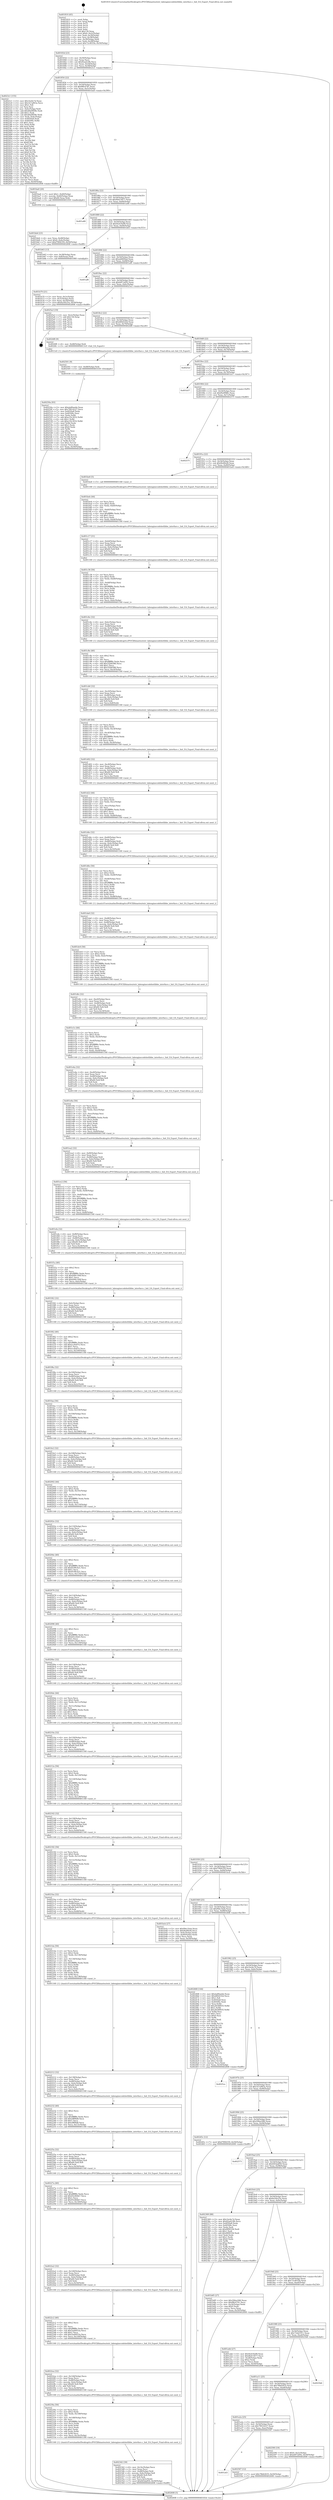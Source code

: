 digraph "0x401810" {
  label = "0x401810 (/mnt/c/Users/mathe/Desktop/tcc/POCII/binaries/extr_labenginecodebotlibbe_interface.c_Init_EA_Export_Final-ollvm.out::main(0))"
  labelloc = "t"
  node[shape=record]

  Entry [label="",width=0.3,height=0.3,shape=circle,fillcolor=black,style=filled]
  "0x40183d" [label="{
     0x40183d [23]\l
     | [instrs]\l
     &nbsp;&nbsp;0x40183d \<+3\>: mov -0x50(%rbp),%eax\l
     &nbsp;&nbsp;0x401840 \<+2\>: mov %eax,%ecx\l
     &nbsp;&nbsp;0x401842 \<+6\>: sub $0x82ad23fb,%ecx\l
     &nbsp;&nbsp;0x401848 \<+3\>: mov %eax,-0x54(%rbp)\l
     &nbsp;&nbsp;0x40184b \<+3\>: mov %ecx,-0x58(%rbp)\l
     &nbsp;&nbsp;0x40184e \<+6\>: je 00000000004023c1 \<main+0xbb1\>\l
  }"]
  "0x4023c1" [label="{
     0x4023c1 [155]\l
     | [instrs]\l
     &nbsp;&nbsp;0x4023c1 \<+5\>: mov $0x1bc6e7d,%eax\l
     &nbsp;&nbsp;0x4023c6 \<+5\>: mov $0x1b7a963a,%ecx\l
     &nbsp;&nbsp;0x4023cb \<+2\>: mov $0x1,%dl\l
     &nbsp;&nbsp;0x4023cd \<+2\>: xor %esi,%esi\l
     &nbsp;&nbsp;0x4023cf \<+3\>: mov -0x4c(%rbp),%edi\l
     &nbsp;&nbsp;0x4023d2 \<+6\>: add $0x49a0858e,%edi\l
     &nbsp;&nbsp;0x4023d8 \<+3\>: add $0x1,%edi\l
     &nbsp;&nbsp;0x4023db \<+6\>: sub $0x49a0858e,%edi\l
     &nbsp;&nbsp;0x4023e1 \<+3\>: mov %edi,-0x4c(%rbp)\l
     &nbsp;&nbsp;0x4023e4 \<+7\>: mov 0x4050a8,%edi\l
     &nbsp;&nbsp;0x4023eb \<+8\>: mov 0x40506c,%r8d\l
     &nbsp;&nbsp;0x4023f3 \<+3\>: sub $0x1,%esi\l
     &nbsp;&nbsp;0x4023f6 \<+3\>: mov %edi,%r9d\l
     &nbsp;&nbsp;0x4023f9 \<+3\>: add %esi,%r9d\l
     &nbsp;&nbsp;0x4023fc \<+4\>: imul %r9d,%edi\l
     &nbsp;&nbsp;0x402400 \<+3\>: and $0x1,%edi\l
     &nbsp;&nbsp;0x402403 \<+3\>: cmp $0x0,%edi\l
     &nbsp;&nbsp;0x402406 \<+4\>: sete %r10b\l
     &nbsp;&nbsp;0x40240a \<+4\>: cmp $0xa,%r8d\l
     &nbsp;&nbsp;0x40240e \<+4\>: setl %r11b\l
     &nbsp;&nbsp;0x402412 \<+3\>: mov %r10b,%bl\l
     &nbsp;&nbsp;0x402415 \<+3\>: xor $0xff,%bl\l
     &nbsp;&nbsp;0x402418 \<+3\>: mov %r11b,%r14b\l
     &nbsp;&nbsp;0x40241b \<+4\>: xor $0xff,%r14b\l
     &nbsp;&nbsp;0x40241f \<+3\>: xor $0x0,%dl\l
     &nbsp;&nbsp;0x402422 \<+3\>: mov %bl,%r15b\l
     &nbsp;&nbsp;0x402425 \<+4\>: and $0x0,%r15b\l
     &nbsp;&nbsp;0x402429 \<+3\>: and %dl,%r10b\l
     &nbsp;&nbsp;0x40242c \<+3\>: mov %r14b,%r12b\l
     &nbsp;&nbsp;0x40242f \<+4\>: and $0x0,%r12b\l
     &nbsp;&nbsp;0x402433 \<+3\>: and %dl,%r11b\l
     &nbsp;&nbsp;0x402436 \<+3\>: or %r10b,%r15b\l
     &nbsp;&nbsp;0x402439 \<+3\>: or %r11b,%r12b\l
     &nbsp;&nbsp;0x40243c \<+3\>: xor %r12b,%r15b\l
     &nbsp;&nbsp;0x40243f \<+3\>: or %r14b,%bl\l
     &nbsp;&nbsp;0x402442 \<+3\>: xor $0xff,%bl\l
     &nbsp;&nbsp;0x402445 \<+3\>: or $0x0,%dl\l
     &nbsp;&nbsp;0x402448 \<+2\>: and %dl,%bl\l
     &nbsp;&nbsp;0x40244a \<+3\>: or %bl,%r15b\l
     &nbsp;&nbsp;0x40244d \<+4\>: test $0x1,%r15b\l
     &nbsp;&nbsp;0x402451 \<+3\>: cmovne %ecx,%eax\l
     &nbsp;&nbsp;0x402454 \<+3\>: mov %eax,-0x50(%rbp)\l
     &nbsp;&nbsp;0x402457 \<+5\>: jmp 0000000000402608 \<main+0xdf8\>\l
  }"]
  "0x401854" [label="{
     0x401854 [22]\l
     | [instrs]\l
     &nbsp;&nbsp;0x401854 \<+5\>: jmp 0000000000401859 \<main+0x49\>\l
     &nbsp;&nbsp;0x401859 \<+3\>: mov -0x54(%rbp),%eax\l
     &nbsp;&nbsp;0x40185c \<+5\>: sub $0x8ffc4781,%eax\l
     &nbsp;&nbsp;0x401861 \<+3\>: mov %eax,-0x5c(%rbp)\l
     &nbsp;&nbsp;0x401864 \<+6\>: je 0000000000401ba0 \<main+0x390\>\l
  }"]
  Exit [label="",width=0.3,height=0.3,shape=circle,fillcolor=black,style=filled,peripheries=2]
  "0x401ba0" [label="{
     0x401ba0 [20]\l
     | [instrs]\l
     &nbsp;&nbsp;0x401ba0 \<+7\>: movl $0x1,-0x40(%rbp)\l
     &nbsp;&nbsp;0x401ba7 \<+4\>: movslq -0x40(%rbp),%rax\l
     &nbsp;&nbsp;0x401bab \<+4\>: imul $0x60,%rax,%rdi\l
     &nbsp;&nbsp;0x401baf \<+5\>: call 0000000000401050 \<malloc@plt\>\l
     | [calls]\l
     &nbsp;&nbsp;0x401050 \{1\} (unknown)\l
  }"]
  "0x40186a" [label="{
     0x40186a [22]\l
     | [instrs]\l
     &nbsp;&nbsp;0x40186a \<+5\>: jmp 000000000040186f \<main+0x5f\>\l
     &nbsp;&nbsp;0x40186f \<+3\>: mov -0x54(%rbp),%eax\l
     &nbsp;&nbsp;0x401872 \<+5\>: sub $0x9b415677,%eax\l
     &nbsp;&nbsp;0x401877 \<+3\>: mov %eax,-0x60(%rbp)\l
     &nbsp;&nbsp;0x40187a \<+6\>: je 0000000000401a68 \<main+0x258\>\l
  }"]
  "0x401a43" [label="{
     0x401a43\l
  }", style=dashed]
  "0x401a68" [label="{
     0x401a68\l
  }", style=dashed]
  "0x401880" [label="{
     0x401880 [22]\l
     | [instrs]\l
     &nbsp;&nbsp;0x401880 \<+5\>: jmp 0000000000401885 \<main+0x75\>\l
     &nbsp;&nbsp;0x401885 \<+3\>: mov -0x54(%rbp),%eax\l
     &nbsp;&nbsp;0x401888 \<+5\>: sub $0x9ed19a99,%eax\l
     &nbsp;&nbsp;0x40188d \<+3\>: mov %eax,-0x64(%rbp)\l
     &nbsp;&nbsp;0x401890 \<+6\>: je 0000000000401b63 \<main+0x353\>\l
  }"]
  "0x402567" [label="{
     0x402567 [12]\l
     | [instrs]\l
     &nbsp;&nbsp;0x402567 \<+7\>: movl $0x78b62635,-0x50(%rbp)\l
     &nbsp;&nbsp;0x40256e \<+5\>: jmp 0000000000402608 \<main+0xdf8\>\l
  }"]
  "0x401b63" [label="{
     0x401b63 [13]\l
     | [instrs]\l
     &nbsp;&nbsp;0x401b63 \<+4\>: mov -0x38(%rbp),%rax\l
     &nbsp;&nbsp;0x401b67 \<+4\>: mov 0x8(%rax),%rdi\l
     &nbsp;&nbsp;0x401b6b \<+5\>: call 0000000000401060 \<atoi@plt\>\l
     | [calls]\l
     &nbsp;&nbsp;0x401060 \{1\} (unknown)\l
  }"]
  "0x401896" [label="{
     0x401896 [22]\l
     | [instrs]\l
     &nbsp;&nbsp;0x401896 \<+5\>: jmp 000000000040189b \<main+0x8b\>\l
     &nbsp;&nbsp;0x40189b \<+3\>: mov -0x54(%rbp),%eax\l
     &nbsp;&nbsp;0x40189e \<+5\>: sub $0xab660fad,%eax\l
     &nbsp;&nbsp;0x4018a3 \<+3\>: mov %eax,-0x68(%rbp)\l
     &nbsp;&nbsp;0x4018a6 \<+6\>: je 0000000000401af8 \<main+0x2e8\>\l
  }"]
  "0x401a2a" [label="{
     0x401a2a [25]\l
     | [instrs]\l
     &nbsp;&nbsp;0x401a2a \<+5\>: jmp 0000000000401a2f \<main+0x21f\>\l
     &nbsp;&nbsp;0x401a2f \<+3\>: mov -0x54(%rbp),%eax\l
     &nbsp;&nbsp;0x401a32 \<+5\>: sub $0x79014227,%eax\l
     &nbsp;&nbsp;0x401a37 \<+6\>: mov %eax,-0xac(%rbp)\l
     &nbsp;&nbsp;0x401a3d \<+6\>: je 0000000000402567 \<main+0xd57\>\l
  }"]
  "0x401af8" [label="{
     0x401af8\l
  }", style=dashed]
  "0x4018ac" [label="{
     0x4018ac [22]\l
     | [instrs]\l
     &nbsp;&nbsp;0x4018ac \<+5\>: jmp 00000000004018b1 \<main+0xa1\>\l
     &nbsp;&nbsp;0x4018b1 \<+3\>: mov -0x54(%rbp),%eax\l
     &nbsp;&nbsp;0x4018b4 \<+5\>: sub $0xbf07a092,%eax\l
     &nbsp;&nbsp;0x4018b9 \<+3\>: mov %eax,-0x6c(%rbp)\l
     &nbsp;&nbsp;0x4018bc \<+6\>: je 00000000004025a3 \<main+0xd93\>\l
  }"]
  "0x402590" [label="{
     0x402590 [19]\l
     | [instrs]\l
     &nbsp;&nbsp;0x402590 \<+7\>: movl $0x0,-0x2c(%rbp)\l
     &nbsp;&nbsp;0x402597 \<+7\>: movl $0xbf07a092,-0x50(%rbp)\l
     &nbsp;&nbsp;0x40259e \<+5\>: jmp 0000000000402608 \<main+0xdf8\>\l
  }"]
  "0x4025a3" [label="{
     0x4025a3 [19]\l
     | [instrs]\l
     &nbsp;&nbsp;0x4025a3 \<+3\>: mov -0x2c(%rbp),%eax\l
     &nbsp;&nbsp;0x4025a6 \<+7\>: add $0x130,%rsp\l
     &nbsp;&nbsp;0x4025ad \<+1\>: pop %rbx\l
     &nbsp;&nbsp;0x4025ae \<+2\>: pop %r12\l
     &nbsp;&nbsp;0x4025b0 \<+2\>: pop %r14\l
     &nbsp;&nbsp;0x4025b2 \<+2\>: pop %r15\l
     &nbsp;&nbsp;0x4025b4 \<+1\>: pop %rbp\l
     &nbsp;&nbsp;0x4025b5 \<+1\>: ret\l
  }"]
  "0x4018c2" [label="{
     0x4018c2 [22]\l
     | [instrs]\l
     &nbsp;&nbsp;0x4018c2 \<+5\>: jmp 00000000004018c7 \<main+0xb7\>\l
     &nbsp;&nbsp;0x4018c7 \<+3\>: mov -0x54(%rbp),%eax\l
     &nbsp;&nbsp;0x4018ca \<+5\>: sub $0xd60d1f2d,%eax\l
     &nbsp;&nbsp;0x4018cf \<+3\>: mov %eax,-0x70(%rbp)\l
     &nbsp;&nbsp;0x4018d2 \<+6\>: je 00000000004024f8 \<main+0xce8\>\l
  }"]
  "0x401a11" [label="{
     0x401a11 [25]\l
     | [instrs]\l
     &nbsp;&nbsp;0x401a11 \<+5\>: jmp 0000000000401a16 \<main+0x206\>\l
     &nbsp;&nbsp;0x401a16 \<+3\>: mov -0x54(%rbp),%eax\l
     &nbsp;&nbsp;0x401a19 \<+5\>: sub $0x78b62635,%eax\l
     &nbsp;&nbsp;0x401a1e \<+6\>: mov %eax,-0xa8(%rbp)\l
     &nbsp;&nbsp;0x401a24 \<+6\>: je 0000000000402590 \<main+0xd80\>\l
  }"]
  "0x4024f8" [label="{
     0x4024f8 [9]\l
     | [instrs]\l
     &nbsp;&nbsp;0x4024f8 \<+4\>: mov -0x48(%rbp),%rdi\l
     &nbsp;&nbsp;0x4024fc \<+5\>: call 00000000004013c0 \<Init_EA_Export\>\l
     | [calls]\l
     &nbsp;&nbsp;0x4013c0 \{1\} (/mnt/c/Users/mathe/Desktop/tcc/POCII/binaries/extr_labenginecodebotlibbe_interface.c_Init_EA_Export_Final-ollvm.out::Init_EA_Export)\l
  }"]
  "0x4018d8" [label="{
     0x4018d8 [22]\l
     | [instrs]\l
     &nbsp;&nbsp;0x4018d8 \<+5\>: jmp 00000000004018dd \<main+0xcd\>\l
     &nbsp;&nbsp;0x4018dd \<+3\>: mov -0x54(%rbp),%eax\l
     &nbsp;&nbsp;0x4018e0 \<+5\>: sub $0xda80aebb,%eax\l
     &nbsp;&nbsp;0x4018e5 \<+3\>: mov %eax,-0x74(%rbp)\l
     &nbsp;&nbsp;0x4018e8 \<+6\>: je 00000000004025ef \<main+0xddf\>\l
  }"]
  "0x4025b6" [label="{
     0x4025b6\l
  }", style=dashed]
  "0x4025ef" [label="{
     0x4025ef\l
  }", style=dashed]
  "0x4018ee" [label="{
     0x4018ee [22]\l
     | [instrs]\l
     &nbsp;&nbsp;0x4018ee \<+5\>: jmp 00000000004018f3 \<main+0xe3\>\l
     &nbsp;&nbsp;0x4018f3 \<+3\>: mov -0x54(%rbp),%eax\l
     &nbsp;&nbsp;0x4018f6 \<+5\>: sub $0xeca41ae1,%eax\l
     &nbsp;&nbsp;0x4018fb \<+3\>: mov %eax,-0x78(%rbp)\l
     &nbsp;&nbsp;0x4018fe \<+6\>: je 0000000000401b57 \<main+0x347\>\l
  }"]
  "0x40250a" [label="{
     0x40250a [93]\l
     | [instrs]\l
     &nbsp;&nbsp;0x40250a \<+5\>: mov $0xda80aebb,%eax\l
     &nbsp;&nbsp;0x40250f \<+5\>: mov $0x79014227,%ecx\l
     &nbsp;&nbsp;0x402514 \<+7\>: mov 0x4050a8,%edx\l
     &nbsp;&nbsp;0x40251b \<+7\>: mov 0x40506c,%esi\l
     &nbsp;&nbsp;0x402522 \<+3\>: mov %edx,%r8d\l
     &nbsp;&nbsp;0x402525 \<+7\>: add $0xe19c3032,%r8d\l
     &nbsp;&nbsp;0x40252c \<+4\>: sub $0x1,%r8d\l
     &nbsp;&nbsp;0x402530 \<+7\>: sub $0xe19c3032,%r8d\l
     &nbsp;&nbsp;0x402537 \<+4\>: imul %r8d,%edx\l
     &nbsp;&nbsp;0x40253b \<+3\>: and $0x1,%edx\l
     &nbsp;&nbsp;0x40253e \<+3\>: cmp $0x0,%edx\l
     &nbsp;&nbsp;0x402541 \<+4\>: sete %r9b\l
     &nbsp;&nbsp;0x402545 \<+3\>: cmp $0xa,%esi\l
     &nbsp;&nbsp;0x402548 \<+4\>: setl %r10b\l
     &nbsp;&nbsp;0x40254c \<+3\>: mov %r9b,%r11b\l
     &nbsp;&nbsp;0x40254f \<+3\>: and %r10b,%r11b\l
     &nbsp;&nbsp;0x402552 \<+3\>: xor %r10b,%r9b\l
     &nbsp;&nbsp;0x402555 \<+3\>: or %r9b,%r11b\l
     &nbsp;&nbsp;0x402558 \<+4\>: test $0x1,%r11b\l
     &nbsp;&nbsp;0x40255c \<+3\>: cmovne %ecx,%eax\l
     &nbsp;&nbsp;0x40255f \<+3\>: mov %eax,-0x50(%rbp)\l
     &nbsp;&nbsp;0x402562 \<+5\>: jmp 0000000000402608 \<main+0xdf8\>\l
  }"]
  "0x401b57" [label="{
     0x401b57\l
  }", style=dashed]
  "0x401904" [label="{
     0x401904 [22]\l
     | [instrs]\l
     &nbsp;&nbsp;0x401904 \<+5\>: jmp 0000000000401909 \<main+0xf9\>\l
     &nbsp;&nbsp;0x401909 \<+3\>: mov -0x54(%rbp),%eax\l
     &nbsp;&nbsp;0x40190c \<+5\>: sub $0xf0a9986c,%eax\l
     &nbsp;&nbsp;0x401911 \<+3\>: mov %eax,-0x7c(%rbp)\l
     &nbsp;&nbsp;0x401914 \<+6\>: je 000000000040257f \<main+0xd6f\>\l
  }"]
  "0x402501" [label="{
     0x402501 [9]\l
     | [instrs]\l
     &nbsp;&nbsp;0x402501 \<+4\>: mov -0x48(%rbp),%rdi\l
     &nbsp;&nbsp;0x402505 \<+5\>: call 0000000000401030 \<free@plt\>\l
     | [calls]\l
     &nbsp;&nbsp;0x401030 \{1\} (unknown)\l
  }"]
  "0x40257f" [label="{
     0x40257f\l
  }", style=dashed]
  "0x40191a" [label="{
     0x40191a [22]\l
     | [instrs]\l
     &nbsp;&nbsp;0x40191a \<+5\>: jmp 000000000040191f \<main+0x10f\>\l
     &nbsp;&nbsp;0x40191f \<+3\>: mov -0x54(%rbp),%eax\l
     &nbsp;&nbsp;0x401922 \<+5\>: sub $0xf4e80ef4,%eax\l
     &nbsp;&nbsp;0x401927 \<+3\>: mov %eax,-0x80(%rbp)\l
     &nbsp;&nbsp;0x40192a \<+6\>: je 0000000000401be6 \<main+0x3d6\>\l
  }"]
  "0x402342" [label="{
     0x402342 [39]\l
     | [instrs]\l
     &nbsp;&nbsp;0x402342 \<+6\>: mov -0x14c(%rbp),%ecx\l
     &nbsp;&nbsp;0x402348 \<+3\>: imul %eax,%ecx\l
     &nbsp;&nbsp;0x40234b \<+4\>: mov -0x48(%rbp),%rdi\l
     &nbsp;&nbsp;0x40234f \<+4\>: movslq -0x4c(%rbp),%r8\l
     &nbsp;&nbsp;0x402353 \<+4\>: imul $0x60,%r8,%r8\l
     &nbsp;&nbsp;0x402357 \<+3\>: add %r8,%rdi\l
     &nbsp;&nbsp;0x40235a \<+3\>: mov %ecx,0x5c(%rdi)\l
     &nbsp;&nbsp;0x40235d \<+7\>: movl $0x645da850,-0x50(%rbp)\l
     &nbsp;&nbsp;0x402364 \<+5\>: jmp 0000000000402608 \<main+0xdf8\>\l
  }"]
  "0x401be6" [label="{
     0x401be6 [5]\l
     | [instrs]\l
     &nbsp;&nbsp;0x401be6 \<+5\>: call 0000000000401160 \<next_i\>\l
     | [calls]\l
     &nbsp;&nbsp;0x401160 \{1\} (/mnt/c/Users/mathe/Desktop/tcc/POCII/binaries/extr_labenginecodebotlibbe_interface.c_Init_EA_Export_Final-ollvm.out::next_i)\l
  }"]
  "0x401930" [label="{
     0x401930 [25]\l
     | [instrs]\l
     &nbsp;&nbsp;0x401930 \<+5\>: jmp 0000000000401935 \<main+0x125\>\l
     &nbsp;&nbsp;0x401935 \<+3\>: mov -0x54(%rbp),%eax\l
     &nbsp;&nbsp;0x401938 \<+5\>: sub $0xf7894359,%eax\l
     &nbsp;&nbsp;0x40193d \<+6\>: mov %eax,-0x84(%rbp)\l
     &nbsp;&nbsp;0x401943 \<+6\>: je 0000000000401bcb \<main+0x3bb\>\l
  }"]
  "0x40230a" [label="{
     0x40230a [56]\l
     | [instrs]\l
     &nbsp;&nbsp;0x40230a \<+2\>: xor %ecx,%ecx\l
     &nbsp;&nbsp;0x40230c \<+5\>: mov $0x2,%edx\l
     &nbsp;&nbsp;0x402311 \<+6\>: mov %edx,-0x148(%rbp)\l
     &nbsp;&nbsp;0x402317 \<+1\>: cltd\l
     &nbsp;&nbsp;0x402318 \<+6\>: mov -0x148(%rbp),%esi\l
     &nbsp;&nbsp;0x40231e \<+2\>: idiv %esi\l
     &nbsp;&nbsp;0x402320 \<+6\>: imul $0xfffffffe,%edx,%edx\l
     &nbsp;&nbsp;0x402326 \<+3\>: mov %ecx,%r9d\l
     &nbsp;&nbsp;0x402329 \<+3\>: sub %edx,%r9d\l
     &nbsp;&nbsp;0x40232c \<+2\>: mov %ecx,%edx\l
     &nbsp;&nbsp;0x40232e \<+3\>: sub $0x1,%edx\l
     &nbsp;&nbsp;0x402331 \<+3\>: add %edx,%r9d\l
     &nbsp;&nbsp;0x402334 \<+3\>: sub %r9d,%ecx\l
     &nbsp;&nbsp;0x402337 \<+6\>: mov %ecx,-0x14c(%rbp)\l
     &nbsp;&nbsp;0x40233d \<+5\>: call 0000000000401160 \<next_i\>\l
     | [calls]\l
     &nbsp;&nbsp;0x401160 \{1\} (/mnt/c/Users/mathe/Desktop/tcc/POCII/binaries/extr_labenginecodebotlibbe_interface.c_Init_EA_Export_Final-ollvm.out::next_i)\l
  }"]
  "0x401bcb" [label="{
     0x401bcb [27]\l
     | [instrs]\l
     &nbsp;&nbsp;0x401bcb \<+5\>: mov $0xf9dc1beb,%eax\l
     &nbsp;&nbsp;0x401bd0 \<+5\>: mov $0xf4e80ef4,%ecx\l
     &nbsp;&nbsp;0x401bd5 \<+3\>: mov -0x4c(%rbp),%edx\l
     &nbsp;&nbsp;0x401bd8 \<+3\>: cmp -0x40(%rbp),%edx\l
     &nbsp;&nbsp;0x401bdb \<+3\>: cmovl %ecx,%eax\l
     &nbsp;&nbsp;0x401bde \<+3\>: mov %eax,-0x50(%rbp)\l
     &nbsp;&nbsp;0x401be1 \<+5\>: jmp 0000000000402608 \<main+0xdf8\>\l
  }"]
  "0x401949" [label="{
     0x401949 [25]\l
     | [instrs]\l
     &nbsp;&nbsp;0x401949 \<+5\>: jmp 000000000040194e \<main+0x13e\>\l
     &nbsp;&nbsp;0x40194e \<+3\>: mov -0x54(%rbp),%eax\l
     &nbsp;&nbsp;0x401951 \<+5\>: sub $0xf9dc1beb,%eax\l
     &nbsp;&nbsp;0x401956 \<+6\>: mov %eax,-0x88(%rbp)\l
     &nbsp;&nbsp;0x40195c \<+6\>: je 0000000000402468 \<main+0xc58\>\l
  }"]
  "0x4022ea" [label="{
     0x4022ea [32]\l
     | [instrs]\l
     &nbsp;&nbsp;0x4022ea \<+6\>: mov -0x144(%rbp),%ecx\l
     &nbsp;&nbsp;0x4022f0 \<+3\>: imul %eax,%ecx\l
     &nbsp;&nbsp;0x4022f3 \<+4\>: mov -0x48(%rbp),%rdi\l
     &nbsp;&nbsp;0x4022f7 \<+4\>: movslq -0x4c(%rbp),%r8\l
     &nbsp;&nbsp;0x4022fb \<+4\>: imul $0x60,%r8,%r8\l
     &nbsp;&nbsp;0x4022ff \<+3\>: add %r8,%rdi\l
     &nbsp;&nbsp;0x402302 \<+3\>: mov %ecx,0x58(%rdi)\l
     &nbsp;&nbsp;0x402305 \<+5\>: call 0000000000401160 \<next_i\>\l
     | [calls]\l
     &nbsp;&nbsp;0x401160 \{1\} (/mnt/c/Users/mathe/Desktop/tcc/POCII/binaries/extr_labenginecodebotlibbe_interface.c_Init_EA_Export_Final-ollvm.out::next_i)\l
  }"]
  "0x402468" [label="{
     0x402468 [144]\l
     | [instrs]\l
     &nbsp;&nbsp;0x402468 \<+5\>: mov $0xda80aebb,%eax\l
     &nbsp;&nbsp;0x40246d \<+5\>: mov $0xd60d1f2d,%ecx\l
     &nbsp;&nbsp;0x402472 \<+2\>: mov $0x1,%dl\l
     &nbsp;&nbsp;0x402474 \<+7\>: mov 0x4050a8,%esi\l
     &nbsp;&nbsp;0x40247b \<+7\>: mov 0x40506c,%edi\l
     &nbsp;&nbsp;0x402482 \<+3\>: mov %esi,%r8d\l
     &nbsp;&nbsp;0x402485 \<+7\>: add $0x28348935,%r8d\l
     &nbsp;&nbsp;0x40248c \<+4\>: sub $0x1,%r8d\l
     &nbsp;&nbsp;0x402490 \<+7\>: sub $0x28348935,%r8d\l
     &nbsp;&nbsp;0x402497 \<+4\>: imul %r8d,%esi\l
     &nbsp;&nbsp;0x40249b \<+3\>: and $0x1,%esi\l
     &nbsp;&nbsp;0x40249e \<+3\>: cmp $0x0,%esi\l
     &nbsp;&nbsp;0x4024a1 \<+4\>: sete %r9b\l
     &nbsp;&nbsp;0x4024a5 \<+3\>: cmp $0xa,%edi\l
     &nbsp;&nbsp;0x4024a8 \<+4\>: setl %r10b\l
     &nbsp;&nbsp;0x4024ac \<+3\>: mov %r9b,%r11b\l
     &nbsp;&nbsp;0x4024af \<+4\>: xor $0xff,%r11b\l
     &nbsp;&nbsp;0x4024b3 \<+3\>: mov %r10b,%bl\l
     &nbsp;&nbsp;0x4024b6 \<+3\>: xor $0xff,%bl\l
     &nbsp;&nbsp;0x4024b9 \<+3\>: xor $0x1,%dl\l
     &nbsp;&nbsp;0x4024bc \<+3\>: mov %r11b,%r14b\l
     &nbsp;&nbsp;0x4024bf \<+4\>: and $0xff,%r14b\l
     &nbsp;&nbsp;0x4024c3 \<+3\>: and %dl,%r9b\l
     &nbsp;&nbsp;0x4024c6 \<+3\>: mov %bl,%r15b\l
     &nbsp;&nbsp;0x4024c9 \<+4\>: and $0xff,%r15b\l
     &nbsp;&nbsp;0x4024cd \<+3\>: and %dl,%r10b\l
     &nbsp;&nbsp;0x4024d0 \<+3\>: or %r9b,%r14b\l
     &nbsp;&nbsp;0x4024d3 \<+3\>: or %r10b,%r15b\l
     &nbsp;&nbsp;0x4024d6 \<+3\>: xor %r15b,%r14b\l
     &nbsp;&nbsp;0x4024d9 \<+3\>: or %bl,%r11b\l
     &nbsp;&nbsp;0x4024dc \<+4\>: xor $0xff,%r11b\l
     &nbsp;&nbsp;0x4024e0 \<+3\>: or $0x1,%dl\l
     &nbsp;&nbsp;0x4024e3 \<+3\>: and %dl,%r11b\l
     &nbsp;&nbsp;0x4024e6 \<+3\>: or %r11b,%r14b\l
     &nbsp;&nbsp;0x4024e9 \<+4\>: test $0x1,%r14b\l
     &nbsp;&nbsp;0x4024ed \<+3\>: cmovne %ecx,%eax\l
     &nbsp;&nbsp;0x4024f0 \<+3\>: mov %eax,-0x50(%rbp)\l
     &nbsp;&nbsp;0x4024f3 \<+5\>: jmp 0000000000402608 \<main+0xdf8\>\l
  }"]
  "0x401962" [label="{
     0x401962 [25]\l
     | [instrs]\l
     &nbsp;&nbsp;0x401962 \<+5\>: jmp 0000000000401967 \<main+0x157\>\l
     &nbsp;&nbsp;0x401967 \<+3\>: mov -0x54(%rbp),%eax\l
     &nbsp;&nbsp;0x40196a \<+5\>: sub $0x1bc6e7d,%eax\l
     &nbsp;&nbsp;0x40196f \<+6\>: mov %eax,-0x8c(%rbp)\l
     &nbsp;&nbsp;0x401975 \<+6\>: je 00000000004025ce \<main+0xdbe\>\l
  }"]
  "0x4022c2" [label="{
     0x4022c2 [40]\l
     | [instrs]\l
     &nbsp;&nbsp;0x4022c2 \<+5\>: mov $0x2,%ecx\l
     &nbsp;&nbsp;0x4022c7 \<+1\>: cltd\l
     &nbsp;&nbsp;0x4022c8 \<+2\>: idiv %ecx\l
     &nbsp;&nbsp;0x4022ca \<+6\>: imul $0xfffffffe,%edx,%ecx\l
     &nbsp;&nbsp;0x4022d0 \<+6\>: sub $0x5a44933a,%ecx\l
     &nbsp;&nbsp;0x4022d6 \<+3\>: add $0x1,%ecx\l
     &nbsp;&nbsp;0x4022d9 \<+6\>: add $0x5a44933a,%ecx\l
     &nbsp;&nbsp;0x4022df \<+6\>: mov %ecx,-0x144(%rbp)\l
     &nbsp;&nbsp;0x4022e5 \<+5\>: call 0000000000401160 \<next_i\>\l
     | [calls]\l
     &nbsp;&nbsp;0x401160 \{1\} (/mnt/c/Users/mathe/Desktop/tcc/POCII/binaries/extr_labenginecodebotlibbe_interface.c_Init_EA_Export_Final-ollvm.out::next_i)\l
  }"]
  "0x4025ce" [label="{
     0x4025ce\l
  }", style=dashed]
  "0x40197b" [label="{
     0x40197b [25]\l
     | [instrs]\l
     &nbsp;&nbsp;0x40197b \<+5\>: jmp 0000000000401980 \<main+0x170\>\l
     &nbsp;&nbsp;0x401980 \<+3\>: mov -0x54(%rbp),%eax\l
     &nbsp;&nbsp;0x401983 \<+5\>: sub $0x1b7a963a,%eax\l
     &nbsp;&nbsp;0x401988 \<+6\>: mov %eax,-0x90(%rbp)\l
     &nbsp;&nbsp;0x40198e \<+6\>: je 000000000040245c \<main+0xc4c\>\l
  }"]
  "0x4022a2" [label="{
     0x4022a2 [32]\l
     | [instrs]\l
     &nbsp;&nbsp;0x4022a2 \<+6\>: mov -0x140(%rbp),%ecx\l
     &nbsp;&nbsp;0x4022a8 \<+3\>: imul %eax,%ecx\l
     &nbsp;&nbsp;0x4022ab \<+4\>: mov -0x48(%rbp),%rdi\l
     &nbsp;&nbsp;0x4022af \<+4\>: movslq -0x4c(%rbp),%r8\l
     &nbsp;&nbsp;0x4022b3 \<+4\>: imul $0x60,%r8,%r8\l
     &nbsp;&nbsp;0x4022b7 \<+3\>: add %r8,%rdi\l
     &nbsp;&nbsp;0x4022ba \<+3\>: mov %ecx,0x54(%rdi)\l
     &nbsp;&nbsp;0x4022bd \<+5\>: call 0000000000401160 \<next_i\>\l
     | [calls]\l
     &nbsp;&nbsp;0x401160 \{1\} (/mnt/c/Users/mathe/Desktop/tcc/POCII/binaries/extr_labenginecodebotlibbe_interface.c_Init_EA_Export_Final-ollvm.out::next_i)\l
  }"]
  "0x40245c" [label="{
     0x40245c [12]\l
     | [instrs]\l
     &nbsp;&nbsp;0x40245c \<+7\>: movl $0xf7894359,-0x50(%rbp)\l
     &nbsp;&nbsp;0x402463 \<+5\>: jmp 0000000000402608 \<main+0xdf8\>\l
  }"]
  "0x401994" [label="{
     0x401994 [25]\l
     | [instrs]\l
     &nbsp;&nbsp;0x401994 \<+5\>: jmp 0000000000401999 \<main+0x189\>\l
     &nbsp;&nbsp;0x401999 \<+3\>: mov -0x54(%rbp),%eax\l
     &nbsp;&nbsp;0x40199c \<+5\>: sub $0x294ac046,%eax\l
     &nbsp;&nbsp;0x4019a1 \<+6\>: mov %eax,-0x94(%rbp)\l
     &nbsp;&nbsp;0x4019a7 \<+6\>: je 0000000000402573 \<main+0xd63\>\l
  }"]
  "0x40227a" [label="{
     0x40227a [40]\l
     | [instrs]\l
     &nbsp;&nbsp;0x40227a \<+5\>: mov $0x2,%ecx\l
     &nbsp;&nbsp;0x40227f \<+1\>: cltd\l
     &nbsp;&nbsp;0x402280 \<+2\>: idiv %ecx\l
     &nbsp;&nbsp;0x402282 \<+6\>: imul $0xfffffffe,%edx,%ecx\l
     &nbsp;&nbsp;0x402288 \<+6\>: add $0x93c664b7,%ecx\l
     &nbsp;&nbsp;0x40228e \<+3\>: add $0x1,%ecx\l
     &nbsp;&nbsp;0x402291 \<+6\>: sub $0x93c664b7,%ecx\l
     &nbsp;&nbsp;0x402297 \<+6\>: mov %ecx,-0x140(%rbp)\l
     &nbsp;&nbsp;0x40229d \<+5\>: call 0000000000401160 \<next_i\>\l
     | [calls]\l
     &nbsp;&nbsp;0x401160 \{1\} (/mnt/c/Users/mathe/Desktop/tcc/POCII/binaries/extr_labenginecodebotlibbe_interface.c_Init_EA_Export_Final-ollvm.out::next_i)\l
  }"]
  "0x402573" [label="{
     0x402573\l
  }", style=dashed]
  "0x4019ad" [label="{
     0x4019ad [25]\l
     | [instrs]\l
     &nbsp;&nbsp;0x4019ad \<+5\>: jmp 00000000004019b2 \<main+0x1a2\>\l
     &nbsp;&nbsp;0x4019b2 \<+3\>: mov -0x54(%rbp),%eax\l
     &nbsp;&nbsp;0x4019b5 \<+5\>: sub $0x645da850,%eax\l
     &nbsp;&nbsp;0x4019ba \<+6\>: mov %eax,-0x98(%rbp)\l
     &nbsp;&nbsp;0x4019c0 \<+6\>: je 0000000000402369 \<main+0xb59\>\l
  }"]
  "0x40225a" [label="{
     0x40225a [32]\l
     | [instrs]\l
     &nbsp;&nbsp;0x40225a \<+6\>: mov -0x13c(%rbp),%ecx\l
     &nbsp;&nbsp;0x402260 \<+3\>: imul %eax,%ecx\l
     &nbsp;&nbsp;0x402263 \<+4\>: mov -0x48(%rbp),%rdi\l
     &nbsp;&nbsp;0x402267 \<+4\>: movslq -0x4c(%rbp),%r8\l
     &nbsp;&nbsp;0x40226b \<+4\>: imul $0x60,%r8,%r8\l
     &nbsp;&nbsp;0x40226f \<+3\>: add %r8,%rdi\l
     &nbsp;&nbsp;0x402272 \<+3\>: mov %ecx,0x50(%rdi)\l
     &nbsp;&nbsp;0x402275 \<+5\>: call 0000000000401160 \<next_i\>\l
     | [calls]\l
     &nbsp;&nbsp;0x401160 \{1\} (/mnt/c/Users/mathe/Desktop/tcc/POCII/binaries/extr_labenginecodebotlibbe_interface.c_Init_EA_Export_Final-ollvm.out::next_i)\l
  }"]
  "0x402369" [label="{
     0x402369 [88]\l
     | [instrs]\l
     &nbsp;&nbsp;0x402369 \<+5\>: mov $0x1bc6e7d,%eax\l
     &nbsp;&nbsp;0x40236e \<+5\>: mov $0x82ad23fb,%ecx\l
     &nbsp;&nbsp;0x402373 \<+7\>: mov 0x4050a8,%edx\l
     &nbsp;&nbsp;0x40237a \<+7\>: mov 0x40506c,%esi\l
     &nbsp;&nbsp;0x402381 \<+2\>: mov %edx,%edi\l
     &nbsp;&nbsp;0x402383 \<+6\>: sub $0x6890104,%edi\l
     &nbsp;&nbsp;0x402389 \<+3\>: sub $0x1,%edi\l
     &nbsp;&nbsp;0x40238c \<+6\>: add $0x6890104,%edi\l
     &nbsp;&nbsp;0x402392 \<+3\>: imul %edi,%edx\l
     &nbsp;&nbsp;0x402395 \<+3\>: and $0x1,%edx\l
     &nbsp;&nbsp;0x402398 \<+3\>: cmp $0x0,%edx\l
     &nbsp;&nbsp;0x40239b \<+4\>: sete %r8b\l
     &nbsp;&nbsp;0x40239f \<+3\>: cmp $0xa,%esi\l
     &nbsp;&nbsp;0x4023a2 \<+4\>: setl %r9b\l
     &nbsp;&nbsp;0x4023a6 \<+3\>: mov %r8b,%r10b\l
     &nbsp;&nbsp;0x4023a9 \<+3\>: and %r9b,%r10b\l
     &nbsp;&nbsp;0x4023ac \<+3\>: xor %r9b,%r8b\l
     &nbsp;&nbsp;0x4023af \<+3\>: or %r8b,%r10b\l
     &nbsp;&nbsp;0x4023b2 \<+4\>: test $0x1,%r10b\l
     &nbsp;&nbsp;0x4023b6 \<+3\>: cmovne %ecx,%eax\l
     &nbsp;&nbsp;0x4023b9 \<+3\>: mov %eax,-0x50(%rbp)\l
     &nbsp;&nbsp;0x4023bc \<+5\>: jmp 0000000000402608 \<main+0xdf8\>\l
  }"]
  "0x4019c6" [label="{
     0x4019c6 [25]\l
     | [instrs]\l
     &nbsp;&nbsp;0x4019c6 \<+5\>: jmp 00000000004019cb \<main+0x1bb\>\l
     &nbsp;&nbsp;0x4019cb \<+3\>: mov -0x54(%rbp),%eax\l
     &nbsp;&nbsp;0x4019ce \<+5\>: sub $0x6a50e25a,%eax\l
     &nbsp;&nbsp;0x4019d3 \<+6\>: mov %eax,-0x9c(%rbp)\l
     &nbsp;&nbsp;0x4019d9 \<+6\>: je 0000000000401b85 \<main+0x375\>\l
  }"]
  "0x402232" [label="{
     0x402232 [40]\l
     | [instrs]\l
     &nbsp;&nbsp;0x402232 \<+5\>: mov $0x2,%ecx\l
     &nbsp;&nbsp;0x402237 \<+1\>: cltd\l
     &nbsp;&nbsp;0x402238 \<+2\>: idiv %ecx\l
     &nbsp;&nbsp;0x40223a \<+6\>: imul $0xfffffffe,%edx,%ecx\l
     &nbsp;&nbsp;0x402240 \<+6\>: add $0xefff9fd8,%ecx\l
     &nbsp;&nbsp;0x402246 \<+3\>: add $0x1,%ecx\l
     &nbsp;&nbsp;0x402249 \<+6\>: sub $0xefff9fd8,%ecx\l
     &nbsp;&nbsp;0x40224f \<+6\>: mov %ecx,-0x13c(%rbp)\l
     &nbsp;&nbsp;0x402255 \<+5\>: call 0000000000401160 \<next_i\>\l
     | [calls]\l
     &nbsp;&nbsp;0x401160 \{1\} (/mnt/c/Users/mathe/Desktop/tcc/POCII/binaries/extr_labenginecodebotlibbe_interface.c_Init_EA_Export_Final-ollvm.out::next_i)\l
  }"]
  "0x401b85" [label="{
     0x401b85 [27]\l
     | [instrs]\l
     &nbsp;&nbsp;0x401b85 \<+5\>: mov $0x294ac046,%eax\l
     &nbsp;&nbsp;0x401b8a \<+5\>: mov $0x8ffc4781,%ecx\l
     &nbsp;&nbsp;0x401b8f \<+3\>: mov -0x24(%rbp),%edx\l
     &nbsp;&nbsp;0x401b92 \<+3\>: cmp $0x0,%edx\l
     &nbsp;&nbsp;0x401b95 \<+3\>: cmove %ecx,%eax\l
     &nbsp;&nbsp;0x401b98 \<+3\>: mov %eax,-0x50(%rbp)\l
     &nbsp;&nbsp;0x401b9b \<+5\>: jmp 0000000000402608 \<main+0xdf8\>\l
  }"]
  "0x4019df" [label="{
     0x4019df [25]\l
     | [instrs]\l
     &nbsp;&nbsp;0x4019df \<+5\>: jmp 00000000004019e4 \<main+0x1d4\>\l
     &nbsp;&nbsp;0x4019e4 \<+3\>: mov -0x54(%rbp),%eax\l
     &nbsp;&nbsp;0x4019e7 \<+5\>: sub $0x72c4035b,%eax\l
     &nbsp;&nbsp;0x4019ec \<+6\>: mov %eax,-0xa0(%rbp)\l
     &nbsp;&nbsp;0x4019f2 \<+6\>: je 0000000000401a4d \<main+0x23d\>\l
  }"]
  "0x402212" [label="{
     0x402212 [32]\l
     | [instrs]\l
     &nbsp;&nbsp;0x402212 \<+6\>: mov -0x138(%rbp),%ecx\l
     &nbsp;&nbsp;0x402218 \<+3\>: imul %eax,%ecx\l
     &nbsp;&nbsp;0x40221b \<+4\>: mov -0x48(%rbp),%rdi\l
     &nbsp;&nbsp;0x40221f \<+4\>: movslq -0x4c(%rbp),%r8\l
     &nbsp;&nbsp;0x402223 \<+4\>: imul $0x60,%r8,%r8\l
     &nbsp;&nbsp;0x402227 \<+3\>: add %r8,%rdi\l
     &nbsp;&nbsp;0x40222a \<+3\>: mov %ecx,0x4c(%rdi)\l
     &nbsp;&nbsp;0x40222d \<+5\>: call 0000000000401160 \<next_i\>\l
     | [calls]\l
     &nbsp;&nbsp;0x401160 \{1\} (/mnt/c/Users/mathe/Desktop/tcc/POCII/binaries/extr_labenginecodebotlibbe_interface.c_Init_EA_Export_Final-ollvm.out::next_i)\l
  }"]
  "0x401a4d" [label="{
     0x401a4d [27]\l
     | [instrs]\l
     &nbsp;&nbsp;0x401a4d \<+5\>: mov $0x9ed19a99,%eax\l
     &nbsp;&nbsp;0x401a52 \<+5\>: mov $0x9b415677,%ecx\l
     &nbsp;&nbsp;0x401a57 \<+3\>: mov -0x28(%rbp),%edx\l
     &nbsp;&nbsp;0x401a5a \<+3\>: cmp $0x2,%edx\l
     &nbsp;&nbsp;0x401a5d \<+3\>: cmovne %ecx,%eax\l
     &nbsp;&nbsp;0x401a60 \<+3\>: mov %eax,-0x50(%rbp)\l
     &nbsp;&nbsp;0x401a63 \<+5\>: jmp 0000000000402608 \<main+0xdf8\>\l
  }"]
  "0x4019f8" [label="{
     0x4019f8 [25]\l
     | [instrs]\l
     &nbsp;&nbsp;0x4019f8 \<+5\>: jmp 00000000004019fd \<main+0x1ed\>\l
     &nbsp;&nbsp;0x4019fd \<+3\>: mov -0x54(%rbp),%eax\l
     &nbsp;&nbsp;0x401a00 \<+5\>: sub $0x72dd1911,%eax\l
     &nbsp;&nbsp;0x401a05 \<+6\>: mov %eax,-0xa4(%rbp)\l
     &nbsp;&nbsp;0x401a0b \<+6\>: je 00000000004025b6 \<main+0xda6\>\l
  }"]
  "0x402608" [label="{
     0x402608 [5]\l
     | [instrs]\l
     &nbsp;&nbsp;0x402608 \<+5\>: jmp 000000000040183d \<main+0x2d\>\l
  }"]
  "0x401810" [label="{
     0x401810 [45]\l
     | [instrs]\l
     &nbsp;&nbsp;0x401810 \<+1\>: push %rbp\l
     &nbsp;&nbsp;0x401811 \<+3\>: mov %rsp,%rbp\l
     &nbsp;&nbsp;0x401814 \<+2\>: push %r15\l
     &nbsp;&nbsp;0x401816 \<+2\>: push %r14\l
     &nbsp;&nbsp;0x401818 \<+2\>: push %r12\l
     &nbsp;&nbsp;0x40181a \<+1\>: push %rbx\l
     &nbsp;&nbsp;0x40181b \<+7\>: sub $0x130,%rsp\l
     &nbsp;&nbsp;0x401822 \<+7\>: movl $0x0,-0x2c(%rbp)\l
     &nbsp;&nbsp;0x401829 \<+3\>: mov %edi,-0x30(%rbp)\l
     &nbsp;&nbsp;0x40182c \<+4\>: mov %rsi,-0x38(%rbp)\l
     &nbsp;&nbsp;0x401830 \<+3\>: mov -0x30(%rbp),%edi\l
     &nbsp;&nbsp;0x401833 \<+3\>: mov %edi,-0x28(%rbp)\l
     &nbsp;&nbsp;0x401836 \<+7\>: movl $0x72c4035b,-0x50(%rbp)\l
  }"]
  "0x401b70" [label="{
     0x401b70 [21]\l
     | [instrs]\l
     &nbsp;&nbsp;0x401b70 \<+3\>: mov %eax,-0x3c(%rbp)\l
     &nbsp;&nbsp;0x401b73 \<+3\>: mov -0x3c(%rbp),%eax\l
     &nbsp;&nbsp;0x401b76 \<+3\>: mov %eax,-0x24(%rbp)\l
     &nbsp;&nbsp;0x401b79 \<+7\>: movl $0x6a50e25a,-0x50(%rbp)\l
     &nbsp;&nbsp;0x401b80 \<+5\>: jmp 0000000000402608 \<main+0xdf8\>\l
  }"]
  "0x401bb4" [label="{
     0x401bb4 [23]\l
     | [instrs]\l
     &nbsp;&nbsp;0x401bb4 \<+4\>: mov %rax,-0x48(%rbp)\l
     &nbsp;&nbsp;0x401bb8 \<+7\>: movl $0x0,-0x4c(%rbp)\l
     &nbsp;&nbsp;0x401bbf \<+7\>: movl $0xf7894359,-0x50(%rbp)\l
     &nbsp;&nbsp;0x401bc6 \<+5\>: jmp 0000000000402608 \<main+0xdf8\>\l
  }"]
  "0x401beb" [label="{
     0x401beb [44]\l
     | [instrs]\l
     &nbsp;&nbsp;0x401beb \<+2\>: xor %ecx,%ecx\l
     &nbsp;&nbsp;0x401bed \<+5\>: mov $0x2,%edx\l
     &nbsp;&nbsp;0x401bf2 \<+6\>: mov %edx,-0xb0(%rbp)\l
     &nbsp;&nbsp;0x401bf8 \<+1\>: cltd\l
     &nbsp;&nbsp;0x401bf9 \<+6\>: mov -0xb0(%rbp),%esi\l
     &nbsp;&nbsp;0x401bff \<+2\>: idiv %esi\l
     &nbsp;&nbsp;0x401c01 \<+6\>: imul $0xfffffffe,%edx,%edx\l
     &nbsp;&nbsp;0x401c07 \<+3\>: sub $0x1,%ecx\l
     &nbsp;&nbsp;0x401c0a \<+2\>: sub %ecx,%edx\l
     &nbsp;&nbsp;0x401c0c \<+6\>: mov %edx,-0xb4(%rbp)\l
     &nbsp;&nbsp;0x401c12 \<+5\>: call 0000000000401160 \<next_i\>\l
     | [calls]\l
     &nbsp;&nbsp;0x401160 \{1\} (/mnt/c/Users/mathe/Desktop/tcc/POCII/binaries/extr_labenginecodebotlibbe_interface.c_Init_EA_Export_Final-ollvm.out::next_i)\l
  }"]
  "0x401c17" [label="{
     0x401c17 [31]\l
     | [instrs]\l
     &nbsp;&nbsp;0x401c17 \<+6\>: mov -0xb4(%rbp),%ecx\l
     &nbsp;&nbsp;0x401c1d \<+3\>: imul %eax,%ecx\l
     &nbsp;&nbsp;0x401c20 \<+4\>: mov -0x48(%rbp),%rdi\l
     &nbsp;&nbsp;0x401c24 \<+4\>: movslq -0x4c(%rbp),%r8\l
     &nbsp;&nbsp;0x401c28 \<+4\>: imul $0x60,%r8,%r8\l
     &nbsp;&nbsp;0x401c2c \<+3\>: add %r8,%rdi\l
     &nbsp;&nbsp;0x401c2f \<+2\>: mov %ecx,(%rdi)\l
     &nbsp;&nbsp;0x401c31 \<+5\>: call 0000000000401160 \<next_i\>\l
     | [calls]\l
     &nbsp;&nbsp;0x401160 \{1\} (/mnt/c/Users/mathe/Desktop/tcc/POCII/binaries/extr_labenginecodebotlibbe_interface.c_Init_EA_Export_Final-ollvm.out::next_i)\l
  }"]
  "0x401c36" [label="{
     0x401c36 [56]\l
     | [instrs]\l
     &nbsp;&nbsp;0x401c36 \<+2\>: xor %ecx,%ecx\l
     &nbsp;&nbsp;0x401c38 \<+5\>: mov $0x2,%edx\l
     &nbsp;&nbsp;0x401c3d \<+6\>: mov %edx,-0xb8(%rbp)\l
     &nbsp;&nbsp;0x401c43 \<+1\>: cltd\l
     &nbsp;&nbsp;0x401c44 \<+6\>: mov -0xb8(%rbp),%esi\l
     &nbsp;&nbsp;0x401c4a \<+2\>: idiv %esi\l
     &nbsp;&nbsp;0x401c4c \<+6\>: imul $0xfffffffe,%edx,%edx\l
     &nbsp;&nbsp;0x401c52 \<+3\>: mov %ecx,%r9d\l
     &nbsp;&nbsp;0x401c55 \<+3\>: sub %edx,%r9d\l
     &nbsp;&nbsp;0x401c58 \<+2\>: mov %ecx,%edx\l
     &nbsp;&nbsp;0x401c5a \<+3\>: sub $0x1,%edx\l
     &nbsp;&nbsp;0x401c5d \<+3\>: add %edx,%r9d\l
     &nbsp;&nbsp;0x401c60 \<+3\>: sub %r9d,%ecx\l
     &nbsp;&nbsp;0x401c63 \<+6\>: mov %ecx,-0xbc(%rbp)\l
     &nbsp;&nbsp;0x401c69 \<+5\>: call 0000000000401160 \<next_i\>\l
     | [calls]\l
     &nbsp;&nbsp;0x401160 \{1\} (/mnt/c/Users/mathe/Desktop/tcc/POCII/binaries/extr_labenginecodebotlibbe_interface.c_Init_EA_Export_Final-ollvm.out::next_i)\l
  }"]
  "0x401c6e" [label="{
     0x401c6e [32]\l
     | [instrs]\l
     &nbsp;&nbsp;0x401c6e \<+6\>: mov -0xbc(%rbp),%ecx\l
     &nbsp;&nbsp;0x401c74 \<+3\>: imul %eax,%ecx\l
     &nbsp;&nbsp;0x401c77 \<+4\>: mov -0x48(%rbp),%rdi\l
     &nbsp;&nbsp;0x401c7b \<+4\>: movslq -0x4c(%rbp),%r8\l
     &nbsp;&nbsp;0x401c7f \<+4\>: imul $0x60,%r8,%r8\l
     &nbsp;&nbsp;0x401c83 \<+3\>: add %r8,%rdi\l
     &nbsp;&nbsp;0x401c86 \<+3\>: mov %ecx,0x4(%rdi)\l
     &nbsp;&nbsp;0x401c89 \<+5\>: call 0000000000401160 \<next_i\>\l
     | [calls]\l
     &nbsp;&nbsp;0x401160 \{1\} (/mnt/c/Users/mathe/Desktop/tcc/POCII/binaries/extr_labenginecodebotlibbe_interface.c_Init_EA_Export_Final-ollvm.out::next_i)\l
  }"]
  "0x401c8e" [label="{
     0x401c8e [40]\l
     | [instrs]\l
     &nbsp;&nbsp;0x401c8e \<+5\>: mov $0x2,%ecx\l
     &nbsp;&nbsp;0x401c93 \<+1\>: cltd\l
     &nbsp;&nbsp;0x401c94 \<+2\>: idiv %ecx\l
     &nbsp;&nbsp;0x401c96 \<+6\>: imul $0xfffffffe,%edx,%ecx\l
     &nbsp;&nbsp;0x401c9c \<+6\>: add $0x1f2b8386,%ecx\l
     &nbsp;&nbsp;0x401ca2 \<+3\>: add $0x1,%ecx\l
     &nbsp;&nbsp;0x401ca5 \<+6\>: sub $0x1f2b8386,%ecx\l
     &nbsp;&nbsp;0x401cab \<+6\>: mov %ecx,-0xc0(%rbp)\l
     &nbsp;&nbsp;0x401cb1 \<+5\>: call 0000000000401160 \<next_i\>\l
     | [calls]\l
     &nbsp;&nbsp;0x401160 \{1\} (/mnt/c/Users/mathe/Desktop/tcc/POCII/binaries/extr_labenginecodebotlibbe_interface.c_Init_EA_Export_Final-ollvm.out::next_i)\l
  }"]
  "0x401cb6" [label="{
     0x401cb6 [32]\l
     | [instrs]\l
     &nbsp;&nbsp;0x401cb6 \<+6\>: mov -0xc0(%rbp),%ecx\l
     &nbsp;&nbsp;0x401cbc \<+3\>: imul %eax,%ecx\l
     &nbsp;&nbsp;0x401cbf \<+4\>: mov -0x48(%rbp),%rdi\l
     &nbsp;&nbsp;0x401cc3 \<+4\>: movslq -0x4c(%rbp),%r8\l
     &nbsp;&nbsp;0x401cc7 \<+4\>: imul $0x60,%r8,%r8\l
     &nbsp;&nbsp;0x401ccb \<+3\>: add %r8,%rdi\l
     &nbsp;&nbsp;0x401cce \<+3\>: mov %ecx,0x8(%rdi)\l
     &nbsp;&nbsp;0x401cd1 \<+5\>: call 0000000000401160 \<next_i\>\l
     | [calls]\l
     &nbsp;&nbsp;0x401160 \{1\} (/mnt/c/Users/mathe/Desktop/tcc/POCII/binaries/extr_labenginecodebotlibbe_interface.c_Init_EA_Export_Final-ollvm.out::next_i)\l
  }"]
  "0x401cd6" [label="{
     0x401cd6 [44]\l
     | [instrs]\l
     &nbsp;&nbsp;0x401cd6 \<+2\>: xor %ecx,%ecx\l
     &nbsp;&nbsp;0x401cd8 \<+5\>: mov $0x2,%edx\l
     &nbsp;&nbsp;0x401cdd \<+6\>: mov %edx,-0xc4(%rbp)\l
     &nbsp;&nbsp;0x401ce3 \<+1\>: cltd\l
     &nbsp;&nbsp;0x401ce4 \<+6\>: mov -0xc4(%rbp),%esi\l
     &nbsp;&nbsp;0x401cea \<+2\>: idiv %esi\l
     &nbsp;&nbsp;0x401cec \<+6\>: imul $0xfffffffe,%edx,%edx\l
     &nbsp;&nbsp;0x401cf2 \<+3\>: sub $0x1,%ecx\l
     &nbsp;&nbsp;0x401cf5 \<+2\>: sub %ecx,%edx\l
     &nbsp;&nbsp;0x401cf7 \<+6\>: mov %edx,-0xc8(%rbp)\l
     &nbsp;&nbsp;0x401cfd \<+5\>: call 0000000000401160 \<next_i\>\l
     | [calls]\l
     &nbsp;&nbsp;0x401160 \{1\} (/mnt/c/Users/mathe/Desktop/tcc/POCII/binaries/extr_labenginecodebotlibbe_interface.c_Init_EA_Export_Final-ollvm.out::next_i)\l
  }"]
  "0x401d02" [label="{
     0x401d02 [32]\l
     | [instrs]\l
     &nbsp;&nbsp;0x401d02 \<+6\>: mov -0xc8(%rbp),%ecx\l
     &nbsp;&nbsp;0x401d08 \<+3\>: imul %eax,%ecx\l
     &nbsp;&nbsp;0x401d0b \<+4\>: mov -0x48(%rbp),%rdi\l
     &nbsp;&nbsp;0x401d0f \<+4\>: movslq -0x4c(%rbp),%r8\l
     &nbsp;&nbsp;0x401d13 \<+4\>: imul $0x60,%r8,%r8\l
     &nbsp;&nbsp;0x401d17 \<+3\>: add %r8,%rdi\l
     &nbsp;&nbsp;0x401d1a \<+3\>: mov %ecx,0xc(%rdi)\l
     &nbsp;&nbsp;0x401d1d \<+5\>: call 0000000000401160 \<next_i\>\l
     | [calls]\l
     &nbsp;&nbsp;0x401160 \{1\} (/mnt/c/Users/mathe/Desktop/tcc/POCII/binaries/extr_labenginecodebotlibbe_interface.c_Init_EA_Export_Final-ollvm.out::next_i)\l
  }"]
  "0x401d22" [label="{
     0x401d22 [44]\l
     | [instrs]\l
     &nbsp;&nbsp;0x401d22 \<+2\>: xor %ecx,%ecx\l
     &nbsp;&nbsp;0x401d24 \<+5\>: mov $0x2,%edx\l
     &nbsp;&nbsp;0x401d29 \<+6\>: mov %edx,-0xcc(%rbp)\l
     &nbsp;&nbsp;0x401d2f \<+1\>: cltd\l
     &nbsp;&nbsp;0x401d30 \<+6\>: mov -0xcc(%rbp),%esi\l
     &nbsp;&nbsp;0x401d36 \<+2\>: idiv %esi\l
     &nbsp;&nbsp;0x401d38 \<+6\>: imul $0xfffffffe,%edx,%edx\l
     &nbsp;&nbsp;0x401d3e \<+3\>: sub $0x1,%ecx\l
     &nbsp;&nbsp;0x401d41 \<+2\>: sub %ecx,%edx\l
     &nbsp;&nbsp;0x401d43 \<+6\>: mov %edx,-0xd0(%rbp)\l
     &nbsp;&nbsp;0x401d49 \<+5\>: call 0000000000401160 \<next_i\>\l
     | [calls]\l
     &nbsp;&nbsp;0x401160 \{1\} (/mnt/c/Users/mathe/Desktop/tcc/POCII/binaries/extr_labenginecodebotlibbe_interface.c_Init_EA_Export_Final-ollvm.out::next_i)\l
  }"]
  "0x401d4e" [label="{
     0x401d4e [32]\l
     | [instrs]\l
     &nbsp;&nbsp;0x401d4e \<+6\>: mov -0xd0(%rbp),%ecx\l
     &nbsp;&nbsp;0x401d54 \<+3\>: imul %eax,%ecx\l
     &nbsp;&nbsp;0x401d57 \<+4\>: mov -0x48(%rbp),%rdi\l
     &nbsp;&nbsp;0x401d5b \<+4\>: movslq -0x4c(%rbp),%r8\l
     &nbsp;&nbsp;0x401d5f \<+4\>: imul $0x60,%r8,%r8\l
     &nbsp;&nbsp;0x401d63 \<+3\>: add %r8,%rdi\l
     &nbsp;&nbsp;0x401d66 \<+3\>: mov %ecx,0x10(%rdi)\l
     &nbsp;&nbsp;0x401d69 \<+5\>: call 0000000000401160 \<next_i\>\l
     | [calls]\l
     &nbsp;&nbsp;0x401160 \{1\} (/mnt/c/Users/mathe/Desktop/tcc/POCII/binaries/extr_labenginecodebotlibbe_interface.c_Init_EA_Export_Final-ollvm.out::next_i)\l
  }"]
  "0x401d6e" [label="{
     0x401d6e [56]\l
     | [instrs]\l
     &nbsp;&nbsp;0x401d6e \<+2\>: xor %ecx,%ecx\l
     &nbsp;&nbsp;0x401d70 \<+5\>: mov $0x2,%edx\l
     &nbsp;&nbsp;0x401d75 \<+6\>: mov %edx,-0xd4(%rbp)\l
     &nbsp;&nbsp;0x401d7b \<+1\>: cltd\l
     &nbsp;&nbsp;0x401d7c \<+6\>: mov -0xd4(%rbp),%esi\l
     &nbsp;&nbsp;0x401d82 \<+2\>: idiv %esi\l
     &nbsp;&nbsp;0x401d84 \<+6\>: imul $0xfffffffe,%edx,%edx\l
     &nbsp;&nbsp;0x401d8a \<+3\>: mov %ecx,%r9d\l
     &nbsp;&nbsp;0x401d8d \<+3\>: sub %edx,%r9d\l
     &nbsp;&nbsp;0x401d90 \<+2\>: mov %ecx,%edx\l
     &nbsp;&nbsp;0x401d92 \<+3\>: sub $0x1,%edx\l
     &nbsp;&nbsp;0x401d95 \<+3\>: add %edx,%r9d\l
     &nbsp;&nbsp;0x401d98 \<+3\>: sub %r9d,%ecx\l
     &nbsp;&nbsp;0x401d9b \<+6\>: mov %ecx,-0xd8(%rbp)\l
     &nbsp;&nbsp;0x401da1 \<+5\>: call 0000000000401160 \<next_i\>\l
     | [calls]\l
     &nbsp;&nbsp;0x401160 \{1\} (/mnt/c/Users/mathe/Desktop/tcc/POCII/binaries/extr_labenginecodebotlibbe_interface.c_Init_EA_Export_Final-ollvm.out::next_i)\l
  }"]
  "0x401da6" [label="{
     0x401da6 [32]\l
     | [instrs]\l
     &nbsp;&nbsp;0x401da6 \<+6\>: mov -0xd8(%rbp),%ecx\l
     &nbsp;&nbsp;0x401dac \<+3\>: imul %eax,%ecx\l
     &nbsp;&nbsp;0x401daf \<+4\>: mov -0x48(%rbp),%rdi\l
     &nbsp;&nbsp;0x401db3 \<+4\>: movslq -0x4c(%rbp),%r8\l
     &nbsp;&nbsp;0x401db7 \<+4\>: imul $0x60,%r8,%r8\l
     &nbsp;&nbsp;0x401dbb \<+3\>: add %r8,%rdi\l
     &nbsp;&nbsp;0x401dbe \<+3\>: mov %ecx,0x14(%rdi)\l
     &nbsp;&nbsp;0x401dc1 \<+5\>: call 0000000000401160 \<next_i\>\l
     | [calls]\l
     &nbsp;&nbsp;0x401160 \{1\} (/mnt/c/Users/mathe/Desktop/tcc/POCII/binaries/extr_labenginecodebotlibbe_interface.c_Init_EA_Export_Final-ollvm.out::next_i)\l
  }"]
  "0x401dc6" [label="{
     0x401dc6 [56]\l
     | [instrs]\l
     &nbsp;&nbsp;0x401dc6 \<+2\>: xor %ecx,%ecx\l
     &nbsp;&nbsp;0x401dc8 \<+5\>: mov $0x2,%edx\l
     &nbsp;&nbsp;0x401dcd \<+6\>: mov %edx,-0xdc(%rbp)\l
     &nbsp;&nbsp;0x401dd3 \<+1\>: cltd\l
     &nbsp;&nbsp;0x401dd4 \<+6\>: mov -0xdc(%rbp),%esi\l
     &nbsp;&nbsp;0x401dda \<+2\>: idiv %esi\l
     &nbsp;&nbsp;0x401ddc \<+6\>: imul $0xfffffffe,%edx,%edx\l
     &nbsp;&nbsp;0x401de2 \<+3\>: mov %ecx,%r9d\l
     &nbsp;&nbsp;0x401de5 \<+3\>: sub %edx,%r9d\l
     &nbsp;&nbsp;0x401de8 \<+2\>: mov %ecx,%edx\l
     &nbsp;&nbsp;0x401dea \<+3\>: sub $0x1,%edx\l
     &nbsp;&nbsp;0x401ded \<+3\>: add %edx,%r9d\l
     &nbsp;&nbsp;0x401df0 \<+3\>: sub %r9d,%ecx\l
     &nbsp;&nbsp;0x401df3 \<+6\>: mov %ecx,-0xe0(%rbp)\l
     &nbsp;&nbsp;0x401df9 \<+5\>: call 0000000000401160 \<next_i\>\l
     | [calls]\l
     &nbsp;&nbsp;0x401160 \{1\} (/mnt/c/Users/mathe/Desktop/tcc/POCII/binaries/extr_labenginecodebotlibbe_interface.c_Init_EA_Export_Final-ollvm.out::next_i)\l
  }"]
  "0x401dfe" [label="{
     0x401dfe [32]\l
     | [instrs]\l
     &nbsp;&nbsp;0x401dfe \<+6\>: mov -0xe0(%rbp),%ecx\l
     &nbsp;&nbsp;0x401e04 \<+3\>: imul %eax,%ecx\l
     &nbsp;&nbsp;0x401e07 \<+4\>: mov -0x48(%rbp),%rdi\l
     &nbsp;&nbsp;0x401e0b \<+4\>: movslq -0x4c(%rbp),%r8\l
     &nbsp;&nbsp;0x401e0f \<+4\>: imul $0x60,%r8,%r8\l
     &nbsp;&nbsp;0x401e13 \<+3\>: add %r8,%rdi\l
     &nbsp;&nbsp;0x401e16 \<+3\>: mov %ecx,0x18(%rdi)\l
     &nbsp;&nbsp;0x401e19 \<+5\>: call 0000000000401160 \<next_i\>\l
     | [calls]\l
     &nbsp;&nbsp;0x401160 \{1\} (/mnt/c/Users/mathe/Desktop/tcc/POCII/binaries/extr_labenginecodebotlibbe_interface.c_Init_EA_Export_Final-ollvm.out::next_i)\l
  }"]
  "0x401e1e" [label="{
     0x401e1e [44]\l
     | [instrs]\l
     &nbsp;&nbsp;0x401e1e \<+2\>: xor %ecx,%ecx\l
     &nbsp;&nbsp;0x401e20 \<+5\>: mov $0x2,%edx\l
     &nbsp;&nbsp;0x401e25 \<+6\>: mov %edx,-0xe4(%rbp)\l
     &nbsp;&nbsp;0x401e2b \<+1\>: cltd\l
     &nbsp;&nbsp;0x401e2c \<+6\>: mov -0xe4(%rbp),%esi\l
     &nbsp;&nbsp;0x401e32 \<+2\>: idiv %esi\l
     &nbsp;&nbsp;0x401e34 \<+6\>: imul $0xfffffffe,%edx,%edx\l
     &nbsp;&nbsp;0x401e3a \<+3\>: sub $0x1,%ecx\l
     &nbsp;&nbsp;0x401e3d \<+2\>: sub %ecx,%edx\l
     &nbsp;&nbsp;0x401e3f \<+6\>: mov %edx,-0xe8(%rbp)\l
     &nbsp;&nbsp;0x401e45 \<+5\>: call 0000000000401160 \<next_i\>\l
     | [calls]\l
     &nbsp;&nbsp;0x401160 \{1\} (/mnt/c/Users/mathe/Desktop/tcc/POCII/binaries/extr_labenginecodebotlibbe_interface.c_Init_EA_Export_Final-ollvm.out::next_i)\l
  }"]
  "0x401e4a" [label="{
     0x401e4a [32]\l
     | [instrs]\l
     &nbsp;&nbsp;0x401e4a \<+6\>: mov -0xe8(%rbp),%ecx\l
     &nbsp;&nbsp;0x401e50 \<+3\>: imul %eax,%ecx\l
     &nbsp;&nbsp;0x401e53 \<+4\>: mov -0x48(%rbp),%rdi\l
     &nbsp;&nbsp;0x401e57 \<+4\>: movslq -0x4c(%rbp),%r8\l
     &nbsp;&nbsp;0x401e5b \<+4\>: imul $0x60,%r8,%r8\l
     &nbsp;&nbsp;0x401e5f \<+3\>: add %r8,%rdi\l
     &nbsp;&nbsp;0x401e62 \<+3\>: mov %ecx,0x1c(%rdi)\l
     &nbsp;&nbsp;0x401e65 \<+5\>: call 0000000000401160 \<next_i\>\l
     | [calls]\l
     &nbsp;&nbsp;0x401160 \{1\} (/mnt/c/Users/mathe/Desktop/tcc/POCII/binaries/extr_labenginecodebotlibbe_interface.c_Init_EA_Export_Final-ollvm.out::next_i)\l
  }"]
  "0x401e6a" [label="{
     0x401e6a [56]\l
     | [instrs]\l
     &nbsp;&nbsp;0x401e6a \<+2\>: xor %ecx,%ecx\l
     &nbsp;&nbsp;0x401e6c \<+5\>: mov $0x2,%edx\l
     &nbsp;&nbsp;0x401e71 \<+6\>: mov %edx,-0xec(%rbp)\l
     &nbsp;&nbsp;0x401e77 \<+1\>: cltd\l
     &nbsp;&nbsp;0x401e78 \<+6\>: mov -0xec(%rbp),%esi\l
     &nbsp;&nbsp;0x401e7e \<+2\>: idiv %esi\l
     &nbsp;&nbsp;0x401e80 \<+6\>: imul $0xfffffffe,%edx,%edx\l
     &nbsp;&nbsp;0x401e86 \<+3\>: mov %ecx,%r9d\l
     &nbsp;&nbsp;0x401e89 \<+3\>: sub %edx,%r9d\l
     &nbsp;&nbsp;0x401e8c \<+2\>: mov %ecx,%edx\l
     &nbsp;&nbsp;0x401e8e \<+3\>: sub $0x1,%edx\l
     &nbsp;&nbsp;0x401e91 \<+3\>: add %edx,%r9d\l
     &nbsp;&nbsp;0x401e94 \<+3\>: sub %r9d,%ecx\l
     &nbsp;&nbsp;0x401e97 \<+6\>: mov %ecx,-0xf0(%rbp)\l
     &nbsp;&nbsp;0x401e9d \<+5\>: call 0000000000401160 \<next_i\>\l
     | [calls]\l
     &nbsp;&nbsp;0x401160 \{1\} (/mnt/c/Users/mathe/Desktop/tcc/POCII/binaries/extr_labenginecodebotlibbe_interface.c_Init_EA_Export_Final-ollvm.out::next_i)\l
  }"]
  "0x401ea2" [label="{
     0x401ea2 [32]\l
     | [instrs]\l
     &nbsp;&nbsp;0x401ea2 \<+6\>: mov -0xf0(%rbp),%ecx\l
     &nbsp;&nbsp;0x401ea8 \<+3\>: imul %eax,%ecx\l
     &nbsp;&nbsp;0x401eab \<+4\>: mov -0x48(%rbp),%rdi\l
     &nbsp;&nbsp;0x401eaf \<+4\>: movslq -0x4c(%rbp),%r8\l
     &nbsp;&nbsp;0x401eb3 \<+4\>: imul $0x60,%r8,%r8\l
     &nbsp;&nbsp;0x401eb7 \<+3\>: add %r8,%rdi\l
     &nbsp;&nbsp;0x401eba \<+3\>: mov %ecx,0x20(%rdi)\l
     &nbsp;&nbsp;0x401ebd \<+5\>: call 0000000000401160 \<next_i\>\l
     | [calls]\l
     &nbsp;&nbsp;0x401160 \{1\} (/mnt/c/Users/mathe/Desktop/tcc/POCII/binaries/extr_labenginecodebotlibbe_interface.c_Init_EA_Export_Final-ollvm.out::next_i)\l
  }"]
  "0x401ec2" [label="{
     0x401ec2 [56]\l
     | [instrs]\l
     &nbsp;&nbsp;0x401ec2 \<+2\>: xor %ecx,%ecx\l
     &nbsp;&nbsp;0x401ec4 \<+5\>: mov $0x2,%edx\l
     &nbsp;&nbsp;0x401ec9 \<+6\>: mov %edx,-0xf4(%rbp)\l
     &nbsp;&nbsp;0x401ecf \<+1\>: cltd\l
     &nbsp;&nbsp;0x401ed0 \<+6\>: mov -0xf4(%rbp),%esi\l
     &nbsp;&nbsp;0x401ed6 \<+2\>: idiv %esi\l
     &nbsp;&nbsp;0x401ed8 \<+6\>: imul $0xfffffffe,%edx,%edx\l
     &nbsp;&nbsp;0x401ede \<+3\>: mov %ecx,%r9d\l
     &nbsp;&nbsp;0x401ee1 \<+3\>: sub %edx,%r9d\l
     &nbsp;&nbsp;0x401ee4 \<+2\>: mov %ecx,%edx\l
     &nbsp;&nbsp;0x401ee6 \<+3\>: sub $0x1,%edx\l
     &nbsp;&nbsp;0x401ee9 \<+3\>: add %edx,%r9d\l
     &nbsp;&nbsp;0x401eec \<+3\>: sub %r9d,%ecx\l
     &nbsp;&nbsp;0x401eef \<+6\>: mov %ecx,-0xf8(%rbp)\l
     &nbsp;&nbsp;0x401ef5 \<+5\>: call 0000000000401160 \<next_i\>\l
     | [calls]\l
     &nbsp;&nbsp;0x401160 \{1\} (/mnt/c/Users/mathe/Desktop/tcc/POCII/binaries/extr_labenginecodebotlibbe_interface.c_Init_EA_Export_Final-ollvm.out::next_i)\l
  }"]
  "0x401efa" [label="{
     0x401efa [32]\l
     | [instrs]\l
     &nbsp;&nbsp;0x401efa \<+6\>: mov -0xf8(%rbp),%ecx\l
     &nbsp;&nbsp;0x401f00 \<+3\>: imul %eax,%ecx\l
     &nbsp;&nbsp;0x401f03 \<+4\>: mov -0x48(%rbp),%rdi\l
     &nbsp;&nbsp;0x401f07 \<+4\>: movslq -0x4c(%rbp),%r8\l
     &nbsp;&nbsp;0x401f0b \<+4\>: imul $0x60,%r8,%r8\l
     &nbsp;&nbsp;0x401f0f \<+3\>: add %r8,%rdi\l
     &nbsp;&nbsp;0x401f12 \<+3\>: mov %ecx,0x24(%rdi)\l
     &nbsp;&nbsp;0x401f15 \<+5\>: call 0000000000401160 \<next_i\>\l
     | [calls]\l
     &nbsp;&nbsp;0x401160 \{1\} (/mnt/c/Users/mathe/Desktop/tcc/POCII/binaries/extr_labenginecodebotlibbe_interface.c_Init_EA_Export_Final-ollvm.out::next_i)\l
  }"]
  "0x401f1a" [label="{
     0x401f1a [40]\l
     | [instrs]\l
     &nbsp;&nbsp;0x401f1a \<+5\>: mov $0x2,%ecx\l
     &nbsp;&nbsp;0x401f1f \<+1\>: cltd\l
     &nbsp;&nbsp;0x401f20 \<+2\>: idiv %ecx\l
     &nbsp;&nbsp;0x401f22 \<+6\>: imul $0xfffffffe,%edx,%ecx\l
     &nbsp;&nbsp;0x401f28 \<+6\>: sub $0xb99c149f,%ecx\l
     &nbsp;&nbsp;0x401f2e \<+3\>: add $0x1,%ecx\l
     &nbsp;&nbsp;0x401f31 \<+6\>: add $0xb99c149f,%ecx\l
     &nbsp;&nbsp;0x401f37 \<+6\>: mov %ecx,-0xfc(%rbp)\l
     &nbsp;&nbsp;0x401f3d \<+5\>: call 0000000000401160 \<next_i\>\l
     | [calls]\l
     &nbsp;&nbsp;0x401160 \{1\} (/mnt/c/Users/mathe/Desktop/tcc/POCII/binaries/extr_labenginecodebotlibbe_interface.c_Init_EA_Export_Final-ollvm.out::next_i)\l
  }"]
  "0x401f42" [label="{
     0x401f42 [32]\l
     | [instrs]\l
     &nbsp;&nbsp;0x401f42 \<+6\>: mov -0xfc(%rbp),%ecx\l
     &nbsp;&nbsp;0x401f48 \<+3\>: imul %eax,%ecx\l
     &nbsp;&nbsp;0x401f4b \<+4\>: mov -0x48(%rbp),%rdi\l
     &nbsp;&nbsp;0x401f4f \<+4\>: movslq -0x4c(%rbp),%r8\l
     &nbsp;&nbsp;0x401f53 \<+4\>: imul $0x60,%r8,%r8\l
     &nbsp;&nbsp;0x401f57 \<+3\>: add %r8,%rdi\l
     &nbsp;&nbsp;0x401f5a \<+3\>: mov %ecx,0x28(%rdi)\l
     &nbsp;&nbsp;0x401f5d \<+5\>: call 0000000000401160 \<next_i\>\l
     | [calls]\l
     &nbsp;&nbsp;0x401160 \{1\} (/mnt/c/Users/mathe/Desktop/tcc/POCII/binaries/extr_labenginecodebotlibbe_interface.c_Init_EA_Export_Final-ollvm.out::next_i)\l
  }"]
  "0x401f62" [label="{
     0x401f62 [40]\l
     | [instrs]\l
     &nbsp;&nbsp;0x401f62 \<+5\>: mov $0x2,%ecx\l
     &nbsp;&nbsp;0x401f67 \<+1\>: cltd\l
     &nbsp;&nbsp;0x401f68 \<+2\>: idiv %ecx\l
     &nbsp;&nbsp;0x401f6a \<+6\>: imul $0xfffffffe,%edx,%ecx\l
     &nbsp;&nbsp;0x401f70 \<+6\>: add $0xecc6a07e,%ecx\l
     &nbsp;&nbsp;0x401f76 \<+3\>: add $0x1,%ecx\l
     &nbsp;&nbsp;0x401f79 \<+6\>: sub $0xecc6a07e,%ecx\l
     &nbsp;&nbsp;0x401f7f \<+6\>: mov %ecx,-0x100(%rbp)\l
     &nbsp;&nbsp;0x401f85 \<+5\>: call 0000000000401160 \<next_i\>\l
     | [calls]\l
     &nbsp;&nbsp;0x401160 \{1\} (/mnt/c/Users/mathe/Desktop/tcc/POCII/binaries/extr_labenginecodebotlibbe_interface.c_Init_EA_Export_Final-ollvm.out::next_i)\l
  }"]
  "0x401f8a" [label="{
     0x401f8a [32]\l
     | [instrs]\l
     &nbsp;&nbsp;0x401f8a \<+6\>: mov -0x100(%rbp),%ecx\l
     &nbsp;&nbsp;0x401f90 \<+3\>: imul %eax,%ecx\l
     &nbsp;&nbsp;0x401f93 \<+4\>: mov -0x48(%rbp),%rdi\l
     &nbsp;&nbsp;0x401f97 \<+4\>: movslq -0x4c(%rbp),%r8\l
     &nbsp;&nbsp;0x401f9b \<+4\>: imul $0x60,%r8,%r8\l
     &nbsp;&nbsp;0x401f9f \<+3\>: add %r8,%rdi\l
     &nbsp;&nbsp;0x401fa2 \<+3\>: mov %ecx,0x2c(%rdi)\l
     &nbsp;&nbsp;0x401fa5 \<+5\>: call 0000000000401160 \<next_i\>\l
     | [calls]\l
     &nbsp;&nbsp;0x401160 \{1\} (/mnt/c/Users/mathe/Desktop/tcc/POCII/binaries/extr_labenginecodebotlibbe_interface.c_Init_EA_Export_Final-ollvm.out::next_i)\l
  }"]
  "0x401faa" [label="{
     0x401faa [56]\l
     | [instrs]\l
     &nbsp;&nbsp;0x401faa \<+2\>: xor %ecx,%ecx\l
     &nbsp;&nbsp;0x401fac \<+5\>: mov $0x2,%edx\l
     &nbsp;&nbsp;0x401fb1 \<+6\>: mov %edx,-0x104(%rbp)\l
     &nbsp;&nbsp;0x401fb7 \<+1\>: cltd\l
     &nbsp;&nbsp;0x401fb8 \<+6\>: mov -0x104(%rbp),%esi\l
     &nbsp;&nbsp;0x401fbe \<+2\>: idiv %esi\l
     &nbsp;&nbsp;0x401fc0 \<+6\>: imul $0xfffffffe,%edx,%edx\l
     &nbsp;&nbsp;0x401fc6 \<+3\>: mov %ecx,%r9d\l
     &nbsp;&nbsp;0x401fc9 \<+3\>: sub %edx,%r9d\l
     &nbsp;&nbsp;0x401fcc \<+2\>: mov %ecx,%edx\l
     &nbsp;&nbsp;0x401fce \<+3\>: sub $0x1,%edx\l
     &nbsp;&nbsp;0x401fd1 \<+3\>: add %edx,%r9d\l
     &nbsp;&nbsp;0x401fd4 \<+3\>: sub %r9d,%ecx\l
     &nbsp;&nbsp;0x401fd7 \<+6\>: mov %ecx,-0x108(%rbp)\l
     &nbsp;&nbsp;0x401fdd \<+5\>: call 0000000000401160 \<next_i\>\l
     | [calls]\l
     &nbsp;&nbsp;0x401160 \{1\} (/mnt/c/Users/mathe/Desktop/tcc/POCII/binaries/extr_labenginecodebotlibbe_interface.c_Init_EA_Export_Final-ollvm.out::next_i)\l
  }"]
  "0x401fe2" [label="{
     0x401fe2 [32]\l
     | [instrs]\l
     &nbsp;&nbsp;0x401fe2 \<+6\>: mov -0x108(%rbp),%ecx\l
     &nbsp;&nbsp;0x401fe8 \<+3\>: imul %eax,%ecx\l
     &nbsp;&nbsp;0x401feb \<+4\>: mov -0x48(%rbp),%rdi\l
     &nbsp;&nbsp;0x401fef \<+4\>: movslq -0x4c(%rbp),%r8\l
     &nbsp;&nbsp;0x401ff3 \<+4\>: imul $0x60,%r8,%r8\l
     &nbsp;&nbsp;0x401ff7 \<+3\>: add %r8,%rdi\l
     &nbsp;&nbsp;0x401ffa \<+3\>: mov %ecx,0x30(%rdi)\l
     &nbsp;&nbsp;0x401ffd \<+5\>: call 0000000000401160 \<next_i\>\l
     | [calls]\l
     &nbsp;&nbsp;0x401160 \{1\} (/mnt/c/Users/mathe/Desktop/tcc/POCII/binaries/extr_labenginecodebotlibbe_interface.c_Init_EA_Export_Final-ollvm.out::next_i)\l
  }"]
  "0x402002" [label="{
     0x402002 [44]\l
     | [instrs]\l
     &nbsp;&nbsp;0x402002 \<+2\>: xor %ecx,%ecx\l
     &nbsp;&nbsp;0x402004 \<+5\>: mov $0x2,%edx\l
     &nbsp;&nbsp;0x402009 \<+6\>: mov %edx,-0x10c(%rbp)\l
     &nbsp;&nbsp;0x40200f \<+1\>: cltd\l
     &nbsp;&nbsp;0x402010 \<+6\>: mov -0x10c(%rbp),%esi\l
     &nbsp;&nbsp;0x402016 \<+2\>: idiv %esi\l
     &nbsp;&nbsp;0x402018 \<+6\>: imul $0xfffffffe,%edx,%edx\l
     &nbsp;&nbsp;0x40201e \<+3\>: sub $0x1,%ecx\l
     &nbsp;&nbsp;0x402021 \<+2\>: sub %ecx,%edx\l
     &nbsp;&nbsp;0x402023 \<+6\>: mov %edx,-0x110(%rbp)\l
     &nbsp;&nbsp;0x402029 \<+5\>: call 0000000000401160 \<next_i\>\l
     | [calls]\l
     &nbsp;&nbsp;0x401160 \{1\} (/mnt/c/Users/mathe/Desktop/tcc/POCII/binaries/extr_labenginecodebotlibbe_interface.c_Init_EA_Export_Final-ollvm.out::next_i)\l
  }"]
  "0x40202e" [label="{
     0x40202e [32]\l
     | [instrs]\l
     &nbsp;&nbsp;0x40202e \<+6\>: mov -0x110(%rbp),%ecx\l
     &nbsp;&nbsp;0x402034 \<+3\>: imul %eax,%ecx\l
     &nbsp;&nbsp;0x402037 \<+4\>: mov -0x48(%rbp),%rdi\l
     &nbsp;&nbsp;0x40203b \<+4\>: movslq -0x4c(%rbp),%r8\l
     &nbsp;&nbsp;0x40203f \<+4\>: imul $0x60,%r8,%r8\l
     &nbsp;&nbsp;0x402043 \<+3\>: add %r8,%rdi\l
     &nbsp;&nbsp;0x402046 \<+3\>: mov %ecx,0x34(%rdi)\l
     &nbsp;&nbsp;0x402049 \<+5\>: call 0000000000401160 \<next_i\>\l
     | [calls]\l
     &nbsp;&nbsp;0x401160 \{1\} (/mnt/c/Users/mathe/Desktop/tcc/POCII/binaries/extr_labenginecodebotlibbe_interface.c_Init_EA_Export_Final-ollvm.out::next_i)\l
  }"]
  "0x40204e" [label="{
     0x40204e [40]\l
     | [instrs]\l
     &nbsp;&nbsp;0x40204e \<+5\>: mov $0x2,%ecx\l
     &nbsp;&nbsp;0x402053 \<+1\>: cltd\l
     &nbsp;&nbsp;0x402054 \<+2\>: idiv %ecx\l
     &nbsp;&nbsp;0x402056 \<+6\>: imul $0xfffffffe,%edx,%ecx\l
     &nbsp;&nbsp;0x40205c \<+6\>: add $0x8199c421,%ecx\l
     &nbsp;&nbsp;0x402062 \<+3\>: add $0x1,%ecx\l
     &nbsp;&nbsp;0x402065 \<+6\>: sub $0x8199c421,%ecx\l
     &nbsp;&nbsp;0x40206b \<+6\>: mov %ecx,-0x114(%rbp)\l
     &nbsp;&nbsp;0x402071 \<+5\>: call 0000000000401160 \<next_i\>\l
     | [calls]\l
     &nbsp;&nbsp;0x401160 \{1\} (/mnt/c/Users/mathe/Desktop/tcc/POCII/binaries/extr_labenginecodebotlibbe_interface.c_Init_EA_Export_Final-ollvm.out::next_i)\l
  }"]
  "0x402076" [label="{
     0x402076 [32]\l
     | [instrs]\l
     &nbsp;&nbsp;0x402076 \<+6\>: mov -0x114(%rbp),%ecx\l
     &nbsp;&nbsp;0x40207c \<+3\>: imul %eax,%ecx\l
     &nbsp;&nbsp;0x40207f \<+4\>: mov -0x48(%rbp),%rdi\l
     &nbsp;&nbsp;0x402083 \<+4\>: movslq -0x4c(%rbp),%r8\l
     &nbsp;&nbsp;0x402087 \<+4\>: imul $0x60,%r8,%r8\l
     &nbsp;&nbsp;0x40208b \<+3\>: add %r8,%rdi\l
     &nbsp;&nbsp;0x40208e \<+3\>: mov %ecx,0x38(%rdi)\l
     &nbsp;&nbsp;0x402091 \<+5\>: call 0000000000401160 \<next_i\>\l
     | [calls]\l
     &nbsp;&nbsp;0x401160 \{1\} (/mnt/c/Users/mathe/Desktop/tcc/POCII/binaries/extr_labenginecodebotlibbe_interface.c_Init_EA_Export_Final-ollvm.out::next_i)\l
  }"]
  "0x402096" [label="{
     0x402096 [40]\l
     | [instrs]\l
     &nbsp;&nbsp;0x402096 \<+5\>: mov $0x2,%ecx\l
     &nbsp;&nbsp;0x40209b \<+1\>: cltd\l
     &nbsp;&nbsp;0x40209c \<+2\>: idiv %ecx\l
     &nbsp;&nbsp;0x40209e \<+6\>: imul $0xfffffffe,%edx,%ecx\l
     &nbsp;&nbsp;0x4020a4 \<+6\>: add $0xbf1e2bd3,%ecx\l
     &nbsp;&nbsp;0x4020aa \<+3\>: add $0x1,%ecx\l
     &nbsp;&nbsp;0x4020ad \<+6\>: sub $0xbf1e2bd3,%ecx\l
     &nbsp;&nbsp;0x4020b3 \<+6\>: mov %ecx,-0x118(%rbp)\l
     &nbsp;&nbsp;0x4020b9 \<+5\>: call 0000000000401160 \<next_i\>\l
     | [calls]\l
     &nbsp;&nbsp;0x401160 \{1\} (/mnt/c/Users/mathe/Desktop/tcc/POCII/binaries/extr_labenginecodebotlibbe_interface.c_Init_EA_Export_Final-ollvm.out::next_i)\l
  }"]
  "0x4020be" [label="{
     0x4020be [32]\l
     | [instrs]\l
     &nbsp;&nbsp;0x4020be \<+6\>: mov -0x118(%rbp),%ecx\l
     &nbsp;&nbsp;0x4020c4 \<+3\>: imul %eax,%ecx\l
     &nbsp;&nbsp;0x4020c7 \<+4\>: mov -0x48(%rbp),%rdi\l
     &nbsp;&nbsp;0x4020cb \<+4\>: movslq -0x4c(%rbp),%r8\l
     &nbsp;&nbsp;0x4020cf \<+4\>: imul $0x60,%r8,%r8\l
     &nbsp;&nbsp;0x4020d3 \<+3\>: add %r8,%rdi\l
     &nbsp;&nbsp;0x4020d6 \<+3\>: mov %ecx,0x3c(%rdi)\l
     &nbsp;&nbsp;0x4020d9 \<+5\>: call 0000000000401160 \<next_i\>\l
     | [calls]\l
     &nbsp;&nbsp;0x401160 \{1\} (/mnt/c/Users/mathe/Desktop/tcc/POCII/binaries/extr_labenginecodebotlibbe_interface.c_Init_EA_Export_Final-ollvm.out::next_i)\l
  }"]
  "0x4020de" [label="{
     0x4020de [44]\l
     | [instrs]\l
     &nbsp;&nbsp;0x4020de \<+2\>: xor %ecx,%ecx\l
     &nbsp;&nbsp;0x4020e0 \<+5\>: mov $0x2,%edx\l
     &nbsp;&nbsp;0x4020e5 \<+6\>: mov %edx,-0x11c(%rbp)\l
     &nbsp;&nbsp;0x4020eb \<+1\>: cltd\l
     &nbsp;&nbsp;0x4020ec \<+6\>: mov -0x11c(%rbp),%esi\l
     &nbsp;&nbsp;0x4020f2 \<+2\>: idiv %esi\l
     &nbsp;&nbsp;0x4020f4 \<+6\>: imul $0xfffffffe,%edx,%edx\l
     &nbsp;&nbsp;0x4020fa \<+3\>: sub $0x1,%ecx\l
     &nbsp;&nbsp;0x4020fd \<+2\>: sub %ecx,%edx\l
     &nbsp;&nbsp;0x4020ff \<+6\>: mov %edx,-0x120(%rbp)\l
     &nbsp;&nbsp;0x402105 \<+5\>: call 0000000000401160 \<next_i\>\l
     | [calls]\l
     &nbsp;&nbsp;0x401160 \{1\} (/mnt/c/Users/mathe/Desktop/tcc/POCII/binaries/extr_labenginecodebotlibbe_interface.c_Init_EA_Export_Final-ollvm.out::next_i)\l
  }"]
  "0x40210a" [label="{
     0x40210a [32]\l
     | [instrs]\l
     &nbsp;&nbsp;0x40210a \<+6\>: mov -0x120(%rbp),%ecx\l
     &nbsp;&nbsp;0x402110 \<+3\>: imul %eax,%ecx\l
     &nbsp;&nbsp;0x402113 \<+4\>: mov -0x48(%rbp),%rdi\l
     &nbsp;&nbsp;0x402117 \<+4\>: movslq -0x4c(%rbp),%r8\l
     &nbsp;&nbsp;0x40211b \<+4\>: imul $0x60,%r8,%r8\l
     &nbsp;&nbsp;0x40211f \<+3\>: add %r8,%rdi\l
     &nbsp;&nbsp;0x402122 \<+3\>: mov %ecx,0x40(%rdi)\l
     &nbsp;&nbsp;0x402125 \<+5\>: call 0000000000401160 \<next_i\>\l
     | [calls]\l
     &nbsp;&nbsp;0x401160 \{1\} (/mnt/c/Users/mathe/Desktop/tcc/POCII/binaries/extr_labenginecodebotlibbe_interface.c_Init_EA_Export_Final-ollvm.out::next_i)\l
  }"]
  "0x40212a" [label="{
     0x40212a [56]\l
     | [instrs]\l
     &nbsp;&nbsp;0x40212a \<+2\>: xor %ecx,%ecx\l
     &nbsp;&nbsp;0x40212c \<+5\>: mov $0x2,%edx\l
     &nbsp;&nbsp;0x402131 \<+6\>: mov %edx,-0x124(%rbp)\l
     &nbsp;&nbsp;0x402137 \<+1\>: cltd\l
     &nbsp;&nbsp;0x402138 \<+6\>: mov -0x124(%rbp),%esi\l
     &nbsp;&nbsp;0x40213e \<+2\>: idiv %esi\l
     &nbsp;&nbsp;0x402140 \<+6\>: imul $0xfffffffe,%edx,%edx\l
     &nbsp;&nbsp;0x402146 \<+3\>: mov %ecx,%r9d\l
     &nbsp;&nbsp;0x402149 \<+3\>: sub %edx,%r9d\l
     &nbsp;&nbsp;0x40214c \<+2\>: mov %ecx,%edx\l
     &nbsp;&nbsp;0x40214e \<+3\>: sub $0x1,%edx\l
     &nbsp;&nbsp;0x402151 \<+3\>: add %edx,%r9d\l
     &nbsp;&nbsp;0x402154 \<+3\>: sub %r9d,%ecx\l
     &nbsp;&nbsp;0x402157 \<+6\>: mov %ecx,-0x128(%rbp)\l
     &nbsp;&nbsp;0x40215d \<+5\>: call 0000000000401160 \<next_i\>\l
     | [calls]\l
     &nbsp;&nbsp;0x401160 \{1\} (/mnt/c/Users/mathe/Desktop/tcc/POCII/binaries/extr_labenginecodebotlibbe_interface.c_Init_EA_Export_Final-ollvm.out::next_i)\l
  }"]
  "0x402162" [label="{
     0x402162 [32]\l
     | [instrs]\l
     &nbsp;&nbsp;0x402162 \<+6\>: mov -0x128(%rbp),%ecx\l
     &nbsp;&nbsp;0x402168 \<+3\>: imul %eax,%ecx\l
     &nbsp;&nbsp;0x40216b \<+4\>: mov -0x48(%rbp),%rdi\l
     &nbsp;&nbsp;0x40216f \<+4\>: movslq -0x4c(%rbp),%r8\l
     &nbsp;&nbsp;0x402173 \<+4\>: imul $0x60,%r8,%r8\l
     &nbsp;&nbsp;0x402177 \<+3\>: add %r8,%rdi\l
     &nbsp;&nbsp;0x40217a \<+3\>: mov %ecx,0x44(%rdi)\l
     &nbsp;&nbsp;0x40217d \<+5\>: call 0000000000401160 \<next_i\>\l
     | [calls]\l
     &nbsp;&nbsp;0x401160 \{1\} (/mnt/c/Users/mathe/Desktop/tcc/POCII/binaries/extr_labenginecodebotlibbe_interface.c_Init_EA_Export_Final-ollvm.out::next_i)\l
  }"]
  "0x402182" [label="{
     0x402182 [56]\l
     | [instrs]\l
     &nbsp;&nbsp;0x402182 \<+2\>: xor %ecx,%ecx\l
     &nbsp;&nbsp;0x402184 \<+5\>: mov $0x2,%edx\l
     &nbsp;&nbsp;0x402189 \<+6\>: mov %edx,-0x12c(%rbp)\l
     &nbsp;&nbsp;0x40218f \<+1\>: cltd\l
     &nbsp;&nbsp;0x402190 \<+6\>: mov -0x12c(%rbp),%esi\l
     &nbsp;&nbsp;0x402196 \<+2\>: idiv %esi\l
     &nbsp;&nbsp;0x402198 \<+6\>: imul $0xfffffffe,%edx,%edx\l
     &nbsp;&nbsp;0x40219e \<+3\>: mov %ecx,%r9d\l
     &nbsp;&nbsp;0x4021a1 \<+3\>: sub %edx,%r9d\l
     &nbsp;&nbsp;0x4021a4 \<+2\>: mov %ecx,%edx\l
     &nbsp;&nbsp;0x4021a6 \<+3\>: sub $0x1,%edx\l
     &nbsp;&nbsp;0x4021a9 \<+3\>: add %edx,%r9d\l
     &nbsp;&nbsp;0x4021ac \<+3\>: sub %r9d,%ecx\l
     &nbsp;&nbsp;0x4021af \<+6\>: mov %ecx,-0x130(%rbp)\l
     &nbsp;&nbsp;0x4021b5 \<+5\>: call 0000000000401160 \<next_i\>\l
     | [calls]\l
     &nbsp;&nbsp;0x401160 \{1\} (/mnt/c/Users/mathe/Desktop/tcc/POCII/binaries/extr_labenginecodebotlibbe_interface.c_Init_EA_Export_Final-ollvm.out::next_i)\l
  }"]
  "0x4021ba" [label="{
     0x4021ba [32]\l
     | [instrs]\l
     &nbsp;&nbsp;0x4021ba \<+6\>: mov -0x130(%rbp),%ecx\l
     &nbsp;&nbsp;0x4021c0 \<+3\>: imul %eax,%ecx\l
     &nbsp;&nbsp;0x4021c3 \<+4\>: mov -0x48(%rbp),%rdi\l
     &nbsp;&nbsp;0x4021c7 \<+4\>: movslq -0x4c(%rbp),%r8\l
     &nbsp;&nbsp;0x4021cb \<+4\>: imul $0x60,%r8,%r8\l
     &nbsp;&nbsp;0x4021cf \<+3\>: add %r8,%rdi\l
     &nbsp;&nbsp;0x4021d2 \<+3\>: mov %ecx,0x48(%rdi)\l
     &nbsp;&nbsp;0x4021d5 \<+5\>: call 0000000000401160 \<next_i\>\l
     | [calls]\l
     &nbsp;&nbsp;0x401160 \{1\} (/mnt/c/Users/mathe/Desktop/tcc/POCII/binaries/extr_labenginecodebotlibbe_interface.c_Init_EA_Export_Final-ollvm.out::next_i)\l
  }"]
  "0x4021da" [label="{
     0x4021da [56]\l
     | [instrs]\l
     &nbsp;&nbsp;0x4021da \<+2\>: xor %ecx,%ecx\l
     &nbsp;&nbsp;0x4021dc \<+5\>: mov $0x2,%edx\l
     &nbsp;&nbsp;0x4021e1 \<+6\>: mov %edx,-0x134(%rbp)\l
     &nbsp;&nbsp;0x4021e7 \<+1\>: cltd\l
     &nbsp;&nbsp;0x4021e8 \<+6\>: mov -0x134(%rbp),%esi\l
     &nbsp;&nbsp;0x4021ee \<+2\>: idiv %esi\l
     &nbsp;&nbsp;0x4021f0 \<+6\>: imul $0xfffffffe,%edx,%edx\l
     &nbsp;&nbsp;0x4021f6 \<+3\>: mov %ecx,%r9d\l
     &nbsp;&nbsp;0x4021f9 \<+3\>: sub %edx,%r9d\l
     &nbsp;&nbsp;0x4021fc \<+2\>: mov %ecx,%edx\l
     &nbsp;&nbsp;0x4021fe \<+3\>: sub $0x1,%edx\l
     &nbsp;&nbsp;0x402201 \<+3\>: add %edx,%r9d\l
     &nbsp;&nbsp;0x402204 \<+3\>: sub %r9d,%ecx\l
     &nbsp;&nbsp;0x402207 \<+6\>: mov %ecx,-0x138(%rbp)\l
     &nbsp;&nbsp;0x40220d \<+5\>: call 0000000000401160 \<next_i\>\l
     | [calls]\l
     &nbsp;&nbsp;0x401160 \{1\} (/mnt/c/Users/mathe/Desktop/tcc/POCII/binaries/extr_labenginecodebotlibbe_interface.c_Init_EA_Export_Final-ollvm.out::next_i)\l
  }"]
  Entry -> "0x401810" [label=" 1"]
  "0x40183d" -> "0x4023c1" [label=" 1"]
  "0x40183d" -> "0x401854" [label=" 14"]
  "0x4025a3" -> Exit [label=" 1"]
  "0x401854" -> "0x401ba0" [label=" 1"]
  "0x401854" -> "0x40186a" [label=" 13"]
  "0x402590" -> "0x402608" [label=" 1"]
  "0x40186a" -> "0x401a68" [label=" 0"]
  "0x40186a" -> "0x401880" [label=" 13"]
  "0x402567" -> "0x402608" [label=" 1"]
  "0x401880" -> "0x401b63" [label=" 1"]
  "0x401880" -> "0x401896" [label=" 12"]
  "0x401a2a" -> "0x401a43" [label=" 0"]
  "0x401896" -> "0x401af8" [label=" 0"]
  "0x401896" -> "0x4018ac" [label=" 12"]
  "0x401a2a" -> "0x402567" [label=" 1"]
  "0x4018ac" -> "0x4025a3" [label=" 1"]
  "0x4018ac" -> "0x4018c2" [label=" 11"]
  "0x401a11" -> "0x401a2a" [label=" 1"]
  "0x4018c2" -> "0x4024f8" [label=" 1"]
  "0x4018c2" -> "0x4018d8" [label=" 10"]
  "0x401a11" -> "0x402590" [label=" 1"]
  "0x4018d8" -> "0x4025ef" [label=" 0"]
  "0x4018d8" -> "0x4018ee" [label=" 10"]
  "0x4019f8" -> "0x401a11" [label=" 2"]
  "0x4018ee" -> "0x401b57" [label=" 0"]
  "0x4018ee" -> "0x401904" [label=" 10"]
  "0x4019f8" -> "0x4025b6" [label=" 0"]
  "0x401904" -> "0x40257f" [label=" 0"]
  "0x401904" -> "0x40191a" [label=" 10"]
  "0x40250a" -> "0x402608" [label=" 1"]
  "0x40191a" -> "0x401be6" [label=" 1"]
  "0x40191a" -> "0x401930" [label=" 9"]
  "0x402501" -> "0x40250a" [label=" 1"]
  "0x401930" -> "0x401bcb" [label=" 2"]
  "0x401930" -> "0x401949" [label=" 7"]
  "0x4024f8" -> "0x402501" [label=" 1"]
  "0x401949" -> "0x402468" [label=" 1"]
  "0x401949" -> "0x401962" [label=" 6"]
  "0x402468" -> "0x402608" [label=" 1"]
  "0x401962" -> "0x4025ce" [label=" 0"]
  "0x401962" -> "0x40197b" [label=" 6"]
  "0x40245c" -> "0x402608" [label=" 1"]
  "0x40197b" -> "0x40245c" [label=" 1"]
  "0x40197b" -> "0x401994" [label=" 5"]
  "0x4023c1" -> "0x402608" [label=" 1"]
  "0x401994" -> "0x402573" [label=" 0"]
  "0x401994" -> "0x4019ad" [label=" 5"]
  "0x402369" -> "0x402608" [label=" 1"]
  "0x4019ad" -> "0x402369" [label=" 1"]
  "0x4019ad" -> "0x4019c6" [label=" 4"]
  "0x402342" -> "0x402608" [label=" 1"]
  "0x4019c6" -> "0x401b85" [label=" 1"]
  "0x4019c6" -> "0x4019df" [label=" 3"]
  "0x40230a" -> "0x402342" [label=" 1"]
  "0x4019df" -> "0x401a4d" [label=" 1"]
  "0x4019df" -> "0x4019f8" [label=" 2"]
  "0x401a4d" -> "0x402608" [label=" 1"]
  "0x401810" -> "0x40183d" [label=" 1"]
  "0x402608" -> "0x40183d" [label=" 14"]
  "0x401b63" -> "0x401b70" [label=" 1"]
  "0x401b70" -> "0x402608" [label=" 1"]
  "0x401b85" -> "0x402608" [label=" 1"]
  "0x401ba0" -> "0x401bb4" [label=" 1"]
  "0x401bb4" -> "0x402608" [label=" 1"]
  "0x401bcb" -> "0x402608" [label=" 2"]
  "0x401be6" -> "0x401beb" [label=" 1"]
  "0x401beb" -> "0x401c17" [label=" 1"]
  "0x401c17" -> "0x401c36" [label=" 1"]
  "0x401c36" -> "0x401c6e" [label=" 1"]
  "0x401c6e" -> "0x401c8e" [label=" 1"]
  "0x401c8e" -> "0x401cb6" [label=" 1"]
  "0x401cb6" -> "0x401cd6" [label=" 1"]
  "0x401cd6" -> "0x401d02" [label=" 1"]
  "0x401d02" -> "0x401d22" [label=" 1"]
  "0x401d22" -> "0x401d4e" [label=" 1"]
  "0x401d4e" -> "0x401d6e" [label=" 1"]
  "0x401d6e" -> "0x401da6" [label=" 1"]
  "0x401da6" -> "0x401dc6" [label=" 1"]
  "0x401dc6" -> "0x401dfe" [label=" 1"]
  "0x401dfe" -> "0x401e1e" [label=" 1"]
  "0x401e1e" -> "0x401e4a" [label=" 1"]
  "0x401e4a" -> "0x401e6a" [label=" 1"]
  "0x401e6a" -> "0x401ea2" [label=" 1"]
  "0x401ea2" -> "0x401ec2" [label=" 1"]
  "0x401ec2" -> "0x401efa" [label=" 1"]
  "0x401efa" -> "0x401f1a" [label=" 1"]
  "0x401f1a" -> "0x401f42" [label=" 1"]
  "0x401f42" -> "0x401f62" [label=" 1"]
  "0x401f62" -> "0x401f8a" [label=" 1"]
  "0x401f8a" -> "0x401faa" [label=" 1"]
  "0x401faa" -> "0x401fe2" [label=" 1"]
  "0x401fe2" -> "0x402002" [label=" 1"]
  "0x402002" -> "0x40202e" [label=" 1"]
  "0x40202e" -> "0x40204e" [label=" 1"]
  "0x40204e" -> "0x402076" [label=" 1"]
  "0x402076" -> "0x402096" [label=" 1"]
  "0x402096" -> "0x4020be" [label=" 1"]
  "0x4020be" -> "0x4020de" [label=" 1"]
  "0x4020de" -> "0x40210a" [label=" 1"]
  "0x40210a" -> "0x40212a" [label=" 1"]
  "0x40212a" -> "0x402162" [label=" 1"]
  "0x402162" -> "0x402182" [label=" 1"]
  "0x402182" -> "0x4021ba" [label=" 1"]
  "0x4021ba" -> "0x4021da" [label=" 1"]
  "0x4021da" -> "0x402212" [label=" 1"]
  "0x402212" -> "0x402232" [label=" 1"]
  "0x402232" -> "0x40225a" [label=" 1"]
  "0x40225a" -> "0x40227a" [label=" 1"]
  "0x40227a" -> "0x4022a2" [label=" 1"]
  "0x4022a2" -> "0x4022c2" [label=" 1"]
  "0x4022c2" -> "0x4022ea" [label=" 1"]
  "0x4022ea" -> "0x40230a" [label=" 1"]
}
